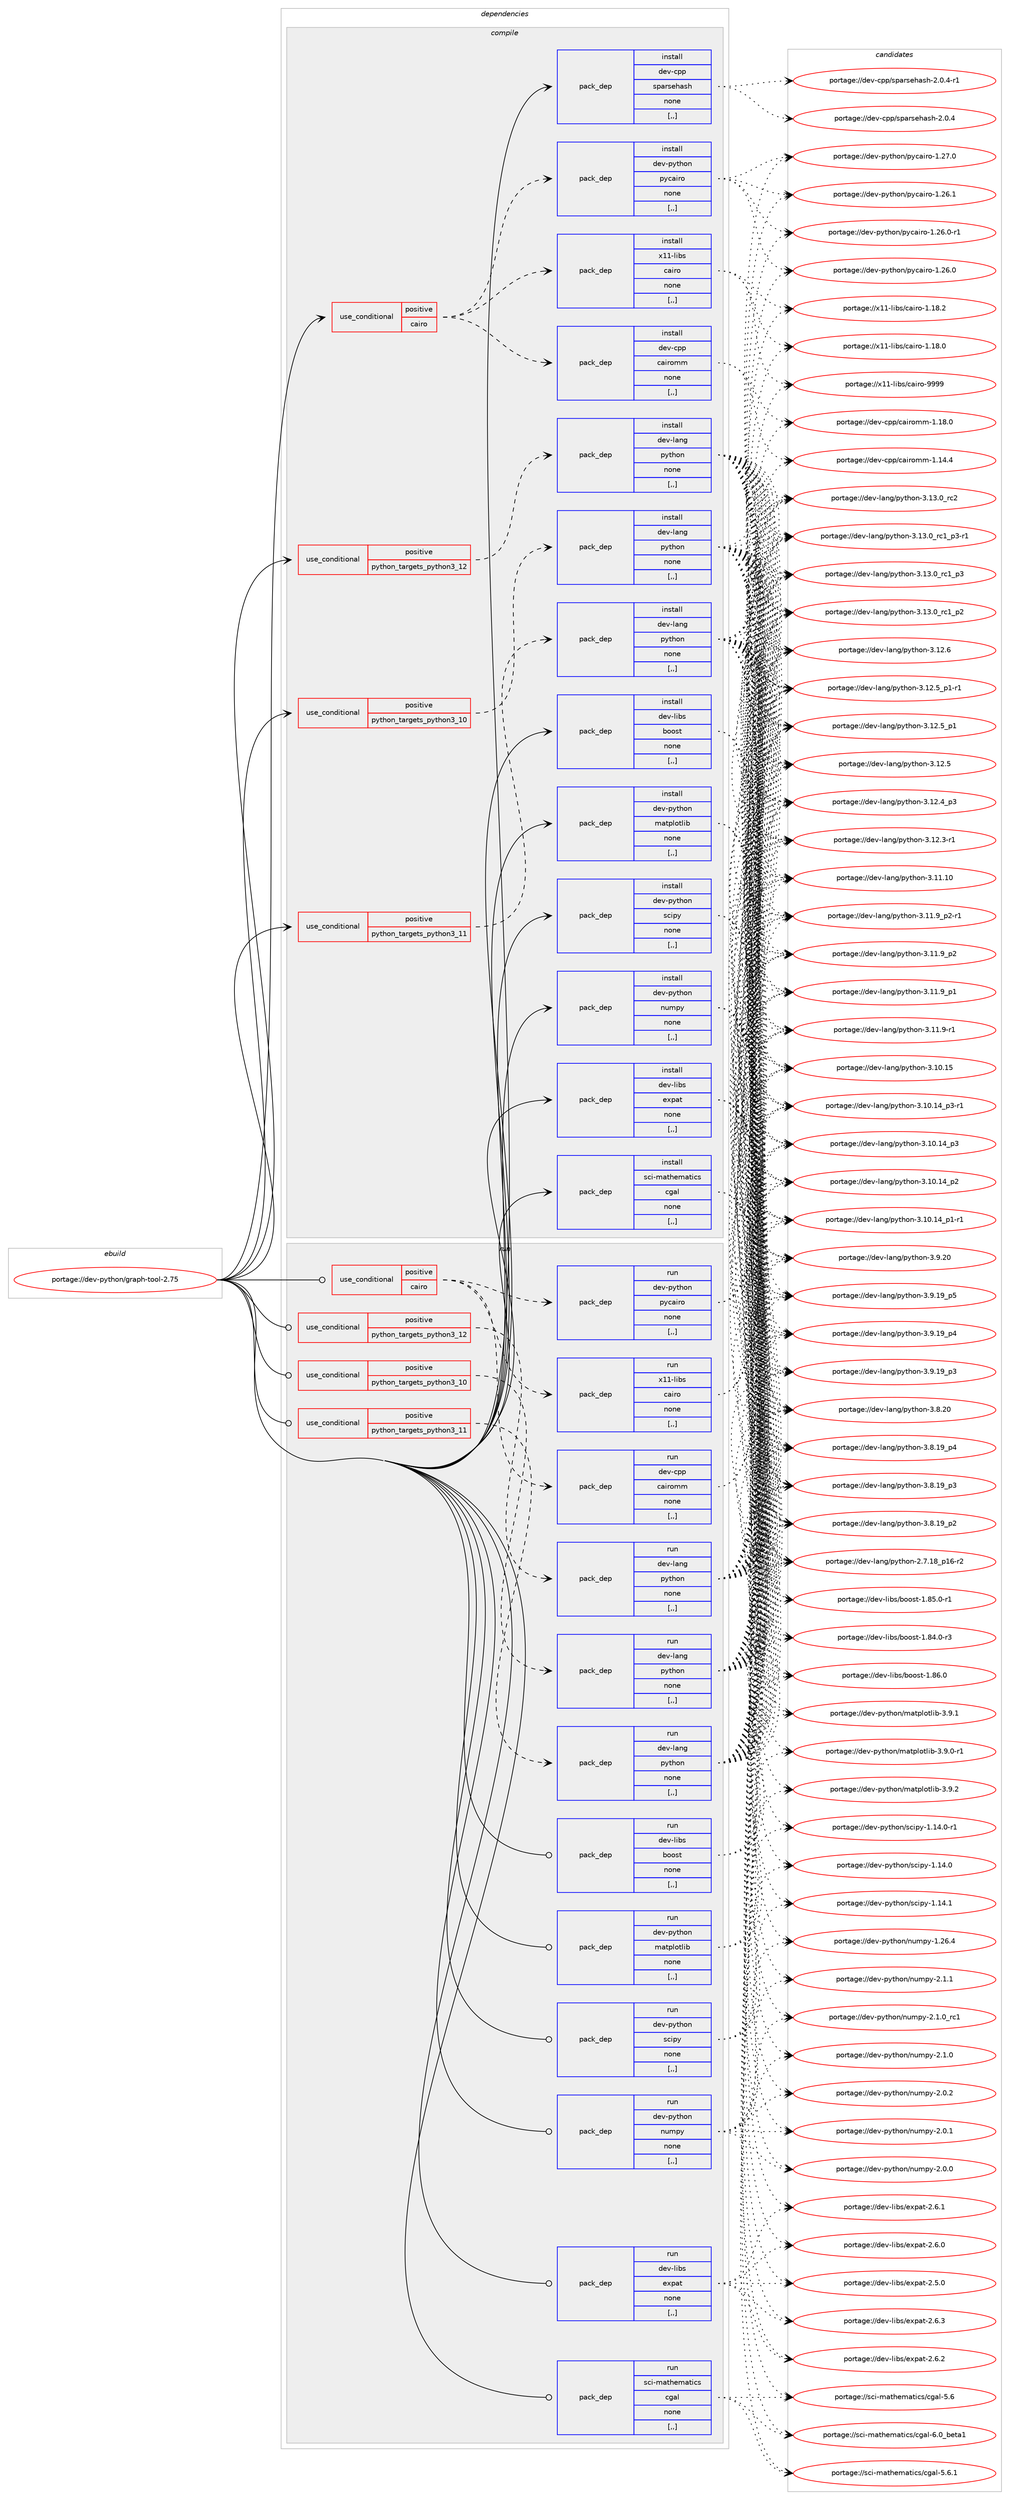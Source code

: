digraph prolog {

# *************
# Graph options
# *************

newrank=true;
concentrate=true;
compound=true;
graph [rankdir=LR,fontname=Helvetica,fontsize=10,ranksep=1.5];#, ranksep=2.5, nodesep=0.2];
edge  [arrowhead=vee];
node  [fontname=Helvetica,fontsize=10];

# **********
# The ebuild
# **********

subgraph cluster_leftcol {
color=gray;
label=<<i>ebuild</i>>;
id [label="portage://dev-python/graph-tool-2.75", color=red, width=4, href="../dev-python/graph-tool-2.75.svg"];
}

# ****************
# The dependencies
# ****************

subgraph cluster_midcol {
color=gray;
label=<<i>dependencies</i>>;
subgraph cluster_compile {
fillcolor="#eeeeee";
style=filled;
label=<<i>compile</i>>;
subgraph cond163473 {
dependency641596 [label=<<TABLE BORDER="0" CELLBORDER="1" CELLSPACING="0" CELLPADDING="4"><TR><TD ROWSPAN="3" CELLPADDING="10">use_conditional</TD></TR><TR><TD>positive</TD></TR><TR><TD>cairo</TD></TR></TABLE>>, shape=none, color=red];
subgraph pack473304 {
dependency641597 [label=<<TABLE BORDER="0" CELLBORDER="1" CELLSPACING="0" CELLPADDING="4" WIDTH="220"><TR><TD ROWSPAN="6" CELLPADDING="30">pack_dep</TD></TR><TR><TD WIDTH="110">install</TD></TR><TR><TD>dev-cpp</TD></TR><TR><TD>cairomm</TD></TR><TR><TD>none</TD></TR><TR><TD>[,,]</TD></TR></TABLE>>, shape=none, color=blue];
}
dependency641596:e -> dependency641597:w [weight=20,style="dashed",arrowhead="vee"];
subgraph pack473305 {
dependency641598 [label=<<TABLE BORDER="0" CELLBORDER="1" CELLSPACING="0" CELLPADDING="4" WIDTH="220"><TR><TD ROWSPAN="6" CELLPADDING="30">pack_dep</TD></TR><TR><TD WIDTH="110">install</TD></TR><TR><TD>dev-python</TD></TR><TR><TD>pycairo</TD></TR><TR><TD>none</TD></TR><TR><TD>[,,]</TD></TR></TABLE>>, shape=none, color=blue];
}
dependency641596:e -> dependency641598:w [weight=20,style="dashed",arrowhead="vee"];
subgraph pack473306 {
dependency641599 [label=<<TABLE BORDER="0" CELLBORDER="1" CELLSPACING="0" CELLPADDING="4" WIDTH="220"><TR><TD ROWSPAN="6" CELLPADDING="30">pack_dep</TD></TR><TR><TD WIDTH="110">install</TD></TR><TR><TD>x11-libs</TD></TR><TR><TD>cairo</TD></TR><TR><TD>none</TD></TR><TR><TD>[,,]</TD></TR></TABLE>>, shape=none, color=blue];
}
dependency641596:e -> dependency641599:w [weight=20,style="dashed",arrowhead="vee"];
}
id:e -> dependency641596:w [weight=20,style="solid",arrowhead="vee"];
subgraph cond163474 {
dependency641600 [label=<<TABLE BORDER="0" CELLBORDER="1" CELLSPACING="0" CELLPADDING="4"><TR><TD ROWSPAN="3" CELLPADDING="10">use_conditional</TD></TR><TR><TD>positive</TD></TR><TR><TD>python_targets_python3_10</TD></TR></TABLE>>, shape=none, color=red];
subgraph pack473307 {
dependency641601 [label=<<TABLE BORDER="0" CELLBORDER="1" CELLSPACING="0" CELLPADDING="4" WIDTH="220"><TR><TD ROWSPAN="6" CELLPADDING="30">pack_dep</TD></TR><TR><TD WIDTH="110">install</TD></TR><TR><TD>dev-lang</TD></TR><TR><TD>python</TD></TR><TR><TD>none</TD></TR><TR><TD>[,,]</TD></TR></TABLE>>, shape=none, color=blue];
}
dependency641600:e -> dependency641601:w [weight=20,style="dashed",arrowhead="vee"];
}
id:e -> dependency641600:w [weight=20,style="solid",arrowhead="vee"];
subgraph cond163475 {
dependency641602 [label=<<TABLE BORDER="0" CELLBORDER="1" CELLSPACING="0" CELLPADDING="4"><TR><TD ROWSPAN="3" CELLPADDING="10">use_conditional</TD></TR><TR><TD>positive</TD></TR><TR><TD>python_targets_python3_11</TD></TR></TABLE>>, shape=none, color=red];
subgraph pack473308 {
dependency641603 [label=<<TABLE BORDER="0" CELLBORDER="1" CELLSPACING="0" CELLPADDING="4" WIDTH="220"><TR><TD ROWSPAN="6" CELLPADDING="30">pack_dep</TD></TR><TR><TD WIDTH="110">install</TD></TR><TR><TD>dev-lang</TD></TR><TR><TD>python</TD></TR><TR><TD>none</TD></TR><TR><TD>[,,]</TD></TR></TABLE>>, shape=none, color=blue];
}
dependency641602:e -> dependency641603:w [weight=20,style="dashed",arrowhead="vee"];
}
id:e -> dependency641602:w [weight=20,style="solid",arrowhead="vee"];
subgraph cond163476 {
dependency641604 [label=<<TABLE BORDER="0" CELLBORDER="1" CELLSPACING="0" CELLPADDING="4"><TR><TD ROWSPAN="3" CELLPADDING="10">use_conditional</TD></TR><TR><TD>positive</TD></TR><TR><TD>python_targets_python3_12</TD></TR></TABLE>>, shape=none, color=red];
subgraph pack473309 {
dependency641605 [label=<<TABLE BORDER="0" CELLBORDER="1" CELLSPACING="0" CELLPADDING="4" WIDTH="220"><TR><TD ROWSPAN="6" CELLPADDING="30">pack_dep</TD></TR><TR><TD WIDTH="110">install</TD></TR><TR><TD>dev-lang</TD></TR><TR><TD>python</TD></TR><TR><TD>none</TD></TR><TR><TD>[,,]</TD></TR></TABLE>>, shape=none, color=blue];
}
dependency641604:e -> dependency641605:w [weight=20,style="dashed",arrowhead="vee"];
}
id:e -> dependency641604:w [weight=20,style="solid",arrowhead="vee"];
subgraph pack473310 {
dependency641606 [label=<<TABLE BORDER="0" CELLBORDER="1" CELLSPACING="0" CELLPADDING="4" WIDTH="220"><TR><TD ROWSPAN="6" CELLPADDING="30">pack_dep</TD></TR><TR><TD WIDTH="110">install</TD></TR><TR><TD>dev-cpp</TD></TR><TR><TD>sparsehash</TD></TR><TR><TD>none</TD></TR><TR><TD>[,,]</TD></TR></TABLE>>, shape=none, color=blue];
}
id:e -> dependency641606:w [weight=20,style="solid",arrowhead="vee"];
subgraph pack473311 {
dependency641607 [label=<<TABLE BORDER="0" CELLBORDER="1" CELLSPACING="0" CELLPADDING="4" WIDTH="220"><TR><TD ROWSPAN="6" CELLPADDING="30">pack_dep</TD></TR><TR><TD WIDTH="110">install</TD></TR><TR><TD>dev-libs</TD></TR><TR><TD>boost</TD></TR><TR><TD>none</TD></TR><TR><TD>[,,]</TD></TR></TABLE>>, shape=none, color=blue];
}
id:e -> dependency641607:w [weight=20,style="solid",arrowhead="vee"];
subgraph pack473312 {
dependency641608 [label=<<TABLE BORDER="0" CELLBORDER="1" CELLSPACING="0" CELLPADDING="4" WIDTH="220"><TR><TD ROWSPAN="6" CELLPADDING="30">pack_dep</TD></TR><TR><TD WIDTH="110">install</TD></TR><TR><TD>dev-libs</TD></TR><TR><TD>expat</TD></TR><TR><TD>none</TD></TR><TR><TD>[,,]</TD></TR></TABLE>>, shape=none, color=blue];
}
id:e -> dependency641608:w [weight=20,style="solid",arrowhead="vee"];
subgraph pack473313 {
dependency641609 [label=<<TABLE BORDER="0" CELLBORDER="1" CELLSPACING="0" CELLPADDING="4" WIDTH="220"><TR><TD ROWSPAN="6" CELLPADDING="30">pack_dep</TD></TR><TR><TD WIDTH="110">install</TD></TR><TR><TD>dev-python</TD></TR><TR><TD>matplotlib</TD></TR><TR><TD>none</TD></TR><TR><TD>[,,]</TD></TR></TABLE>>, shape=none, color=blue];
}
id:e -> dependency641609:w [weight=20,style="solid",arrowhead="vee"];
subgraph pack473314 {
dependency641610 [label=<<TABLE BORDER="0" CELLBORDER="1" CELLSPACING="0" CELLPADDING="4" WIDTH="220"><TR><TD ROWSPAN="6" CELLPADDING="30">pack_dep</TD></TR><TR><TD WIDTH="110">install</TD></TR><TR><TD>dev-python</TD></TR><TR><TD>numpy</TD></TR><TR><TD>none</TD></TR><TR><TD>[,,]</TD></TR></TABLE>>, shape=none, color=blue];
}
id:e -> dependency641610:w [weight=20,style="solid",arrowhead="vee"];
subgraph pack473315 {
dependency641611 [label=<<TABLE BORDER="0" CELLBORDER="1" CELLSPACING="0" CELLPADDING="4" WIDTH="220"><TR><TD ROWSPAN="6" CELLPADDING="30">pack_dep</TD></TR><TR><TD WIDTH="110">install</TD></TR><TR><TD>dev-python</TD></TR><TR><TD>scipy</TD></TR><TR><TD>none</TD></TR><TR><TD>[,,]</TD></TR></TABLE>>, shape=none, color=blue];
}
id:e -> dependency641611:w [weight=20,style="solid",arrowhead="vee"];
subgraph pack473316 {
dependency641612 [label=<<TABLE BORDER="0" CELLBORDER="1" CELLSPACING="0" CELLPADDING="4" WIDTH="220"><TR><TD ROWSPAN="6" CELLPADDING="30">pack_dep</TD></TR><TR><TD WIDTH="110">install</TD></TR><TR><TD>sci-mathematics</TD></TR><TR><TD>cgal</TD></TR><TR><TD>none</TD></TR><TR><TD>[,,]</TD></TR></TABLE>>, shape=none, color=blue];
}
id:e -> dependency641612:w [weight=20,style="solid",arrowhead="vee"];
}
subgraph cluster_compileandrun {
fillcolor="#eeeeee";
style=filled;
label=<<i>compile and run</i>>;
}
subgraph cluster_run {
fillcolor="#eeeeee";
style=filled;
label=<<i>run</i>>;
subgraph cond163477 {
dependency641613 [label=<<TABLE BORDER="0" CELLBORDER="1" CELLSPACING="0" CELLPADDING="4"><TR><TD ROWSPAN="3" CELLPADDING="10">use_conditional</TD></TR><TR><TD>positive</TD></TR><TR><TD>cairo</TD></TR></TABLE>>, shape=none, color=red];
subgraph pack473317 {
dependency641614 [label=<<TABLE BORDER="0" CELLBORDER="1" CELLSPACING="0" CELLPADDING="4" WIDTH="220"><TR><TD ROWSPAN="6" CELLPADDING="30">pack_dep</TD></TR><TR><TD WIDTH="110">run</TD></TR><TR><TD>dev-cpp</TD></TR><TR><TD>cairomm</TD></TR><TR><TD>none</TD></TR><TR><TD>[,,]</TD></TR></TABLE>>, shape=none, color=blue];
}
dependency641613:e -> dependency641614:w [weight=20,style="dashed",arrowhead="vee"];
subgraph pack473318 {
dependency641615 [label=<<TABLE BORDER="0" CELLBORDER="1" CELLSPACING="0" CELLPADDING="4" WIDTH="220"><TR><TD ROWSPAN="6" CELLPADDING="30">pack_dep</TD></TR><TR><TD WIDTH="110">run</TD></TR><TR><TD>dev-python</TD></TR><TR><TD>pycairo</TD></TR><TR><TD>none</TD></TR><TR><TD>[,,]</TD></TR></TABLE>>, shape=none, color=blue];
}
dependency641613:e -> dependency641615:w [weight=20,style="dashed",arrowhead="vee"];
subgraph pack473319 {
dependency641616 [label=<<TABLE BORDER="0" CELLBORDER="1" CELLSPACING="0" CELLPADDING="4" WIDTH="220"><TR><TD ROWSPAN="6" CELLPADDING="30">pack_dep</TD></TR><TR><TD WIDTH="110">run</TD></TR><TR><TD>x11-libs</TD></TR><TR><TD>cairo</TD></TR><TR><TD>none</TD></TR><TR><TD>[,,]</TD></TR></TABLE>>, shape=none, color=blue];
}
dependency641613:e -> dependency641616:w [weight=20,style="dashed",arrowhead="vee"];
}
id:e -> dependency641613:w [weight=20,style="solid",arrowhead="odot"];
subgraph cond163478 {
dependency641617 [label=<<TABLE BORDER="0" CELLBORDER="1" CELLSPACING="0" CELLPADDING="4"><TR><TD ROWSPAN="3" CELLPADDING="10">use_conditional</TD></TR><TR><TD>positive</TD></TR><TR><TD>python_targets_python3_10</TD></TR></TABLE>>, shape=none, color=red];
subgraph pack473320 {
dependency641618 [label=<<TABLE BORDER="0" CELLBORDER="1" CELLSPACING="0" CELLPADDING="4" WIDTH="220"><TR><TD ROWSPAN="6" CELLPADDING="30">pack_dep</TD></TR><TR><TD WIDTH="110">run</TD></TR><TR><TD>dev-lang</TD></TR><TR><TD>python</TD></TR><TR><TD>none</TD></TR><TR><TD>[,,]</TD></TR></TABLE>>, shape=none, color=blue];
}
dependency641617:e -> dependency641618:w [weight=20,style="dashed",arrowhead="vee"];
}
id:e -> dependency641617:w [weight=20,style="solid",arrowhead="odot"];
subgraph cond163479 {
dependency641619 [label=<<TABLE BORDER="0" CELLBORDER="1" CELLSPACING="0" CELLPADDING="4"><TR><TD ROWSPAN="3" CELLPADDING="10">use_conditional</TD></TR><TR><TD>positive</TD></TR><TR><TD>python_targets_python3_11</TD></TR></TABLE>>, shape=none, color=red];
subgraph pack473321 {
dependency641620 [label=<<TABLE BORDER="0" CELLBORDER="1" CELLSPACING="0" CELLPADDING="4" WIDTH="220"><TR><TD ROWSPAN="6" CELLPADDING="30">pack_dep</TD></TR><TR><TD WIDTH="110">run</TD></TR><TR><TD>dev-lang</TD></TR><TR><TD>python</TD></TR><TR><TD>none</TD></TR><TR><TD>[,,]</TD></TR></TABLE>>, shape=none, color=blue];
}
dependency641619:e -> dependency641620:w [weight=20,style="dashed",arrowhead="vee"];
}
id:e -> dependency641619:w [weight=20,style="solid",arrowhead="odot"];
subgraph cond163480 {
dependency641621 [label=<<TABLE BORDER="0" CELLBORDER="1" CELLSPACING="0" CELLPADDING="4"><TR><TD ROWSPAN="3" CELLPADDING="10">use_conditional</TD></TR><TR><TD>positive</TD></TR><TR><TD>python_targets_python3_12</TD></TR></TABLE>>, shape=none, color=red];
subgraph pack473322 {
dependency641622 [label=<<TABLE BORDER="0" CELLBORDER="1" CELLSPACING="0" CELLPADDING="4" WIDTH="220"><TR><TD ROWSPAN="6" CELLPADDING="30">pack_dep</TD></TR><TR><TD WIDTH="110">run</TD></TR><TR><TD>dev-lang</TD></TR><TR><TD>python</TD></TR><TR><TD>none</TD></TR><TR><TD>[,,]</TD></TR></TABLE>>, shape=none, color=blue];
}
dependency641621:e -> dependency641622:w [weight=20,style="dashed",arrowhead="vee"];
}
id:e -> dependency641621:w [weight=20,style="solid",arrowhead="odot"];
subgraph pack473323 {
dependency641623 [label=<<TABLE BORDER="0" CELLBORDER="1" CELLSPACING="0" CELLPADDING="4" WIDTH="220"><TR><TD ROWSPAN="6" CELLPADDING="30">pack_dep</TD></TR><TR><TD WIDTH="110">run</TD></TR><TR><TD>dev-libs</TD></TR><TR><TD>boost</TD></TR><TR><TD>none</TD></TR><TR><TD>[,,]</TD></TR></TABLE>>, shape=none, color=blue];
}
id:e -> dependency641623:w [weight=20,style="solid",arrowhead="odot"];
subgraph pack473324 {
dependency641624 [label=<<TABLE BORDER="0" CELLBORDER="1" CELLSPACING="0" CELLPADDING="4" WIDTH="220"><TR><TD ROWSPAN="6" CELLPADDING="30">pack_dep</TD></TR><TR><TD WIDTH="110">run</TD></TR><TR><TD>dev-libs</TD></TR><TR><TD>expat</TD></TR><TR><TD>none</TD></TR><TR><TD>[,,]</TD></TR></TABLE>>, shape=none, color=blue];
}
id:e -> dependency641624:w [weight=20,style="solid",arrowhead="odot"];
subgraph pack473325 {
dependency641625 [label=<<TABLE BORDER="0" CELLBORDER="1" CELLSPACING="0" CELLPADDING="4" WIDTH="220"><TR><TD ROWSPAN="6" CELLPADDING="30">pack_dep</TD></TR><TR><TD WIDTH="110">run</TD></TR><TR><TD>dev-python</TD></TR><TR><TD>matplotlib</TD></TR><TR><TD>none</TD></TR><TR><TD>[,,]</TD></TR></TABLE>>, shape=none, color=blue];
}
id:e -> dependency641625:w [weight=20,style="solid",arrowhead="odot"];
subgraph pack473326 {
dependency641626 [label=<<TABLE BORDER="0" CELLBORDER="1" CELLSPACING="0" CELLPADDING="4" WIDTH="220"><TR><TD ROWSPAN="6" CELLPADDING="30">pack_dep</TD></TR><TR><TD WIDTH="110">run</TD></TR><TR><TD>dev-python</TD></TR><TR><TD>numpy</TD></TR><TR><TD>none</TD></TR><TR><TD>[,,]</TD></TR></TABLE>>, shape=none, color=blue];
}
id:e -> dependency641626:w [weight=20,style="solid",arrowhead="odot"];
subgraph pack473327 {
dependency641627 [label=<<TABLE BORDER="0" CELLBORDER="1" CELLSPACING="0" CELLPADDING="4" WIDTH="220"><TR><TD ROWSPAN="6" CELLPADDING="30">pack_dep</TD></TR><TR><TD WIDTH="110">run</TD></TR><TR><TD>dev-python</TD></TR><TR><TD>scipy</TD></TR><TR><TD>none</TD></TR><TR><TD>[,,]</TD></TR></TABLE>>, shape=none, color=blue];
}
id:e -> dependency641627:w [weight=20,style="solid",arrowhead="odot"];
subgraph pack473328 {
dependency641628 [label=<<TABLE BORDER="0" CELLBORDER="1" CELLSPACING="0" CELLPADDING="4" WIDTH="220"><TR><TD ROWSPAN="6" CELLPADDING="30">pack_dep</TD></TR><TR><TD WIDTH="110">run</TD></TR><TR><TD>sci-mathematics</TD></TR><TR><TD>cgal</TD></TR><TR><TD>none</TD></TR><TR><TD>[,,]</TD></TR></TABLE>>, shape=none, color=blue];
}
id:e -> dependency641628:w [weight=20,style="solid",arrowhead="odot"];
}
}

# **************
# The candidates
# **************

subgraph cluster_choices {
rank=same;
color=gray;
label=<<i>candidates</i>>;

subgraph choice473304 {
color=black;
nodesep=1;
choice100101118459911211247999710511411110910945494649564648 [label="portage://dev-cpp/cairomm-1.18.0", color=red, width=4,href="../dev-cpp/cairomm-1.18.0.svg"];
choice100101118459911211247999710511411110910945494649524652 [label="portage://dev-cpp/cairomm-1.14.4", color=red, width=4,href="../dev-cpp/cairomm-1.14.4.svg"];
dependency641597:e -> choice100101118459911211247999710511411110910945494649564648:w [style=dotted,weight="100"];
dependency641597:e -> choice100101118459911211247999710511411110910945494649524652:w [style=dotted,weight="100"];
}
subgraph choice473305 {
color=black;
nodesep=1;
choice1001011184511212111610411111047112121999710511411145494650554648 [label="portage://dev-python/pycairo-1.27.0", color=red, width=4,href="../dev-python/pycairo-1.27.0.svg"];
choice1001011184511212111610411111047112121999710511411145494650544649 [label="portage://dev-python/pycairo-1.26.1", color=red, width=4,href="../dev-python/pycairo-1.26.1.svg"];
choice10010111845112121116104111110471121219997105114111454946505446484511449 [label="portage://dev-python/pycairo-1.26.0-r1", color=red, width=4,href="../dev-python/pycairo-1.26.0-r1.svg"];
choice1001011184511212111610411111047112121999710511411145494650544648 [label="portage://dev-python/pycairo-1.26.0", color=red, width=4,href="../dev-python/pycairo-1.26.0.svg"];
dependency641598:e -> choice1001011184511212111610411111047112121999710511411145494650554648:w [style=dotted,weight="100"];
dependency641598:e -> choice1001011184511212111610411111047112121999710511411145494650544649:w [style=dotted,weight="100"];
dependency641598:e -> choice10010111845112121116104111110471121219997105114111454946505446484511449:w [style=dotted,weight="100"];
dependency641598:e -> choice1001011184511212111610411111047112121999710511411145494650544648:w [style=dotted,weight="100"];
}
subgraph choice473306 {
color=black;
nodesep=1;
choice120494945108105981154799971051141114557575757 [label="portage://x11-libs/cairo-9999", color=red, width=4,href="../x11-libs/cairo-9999.svg"];
choice1204949451081059811547999710511411145494649564650 [label="portage://x11-libs/cairo-1.18.2", color=red, width=4,href="../x11-libs/cairo-1.18.2.svg"];
choice1204949451081059811547999710511411145494649564648 [label="portage://x11-libs/cairo-1.18.0", color=red, width=4,href="../x11-libs/cairo-1.18.0.svg"];
dependency641599:e -> choice120494945108105981154799971051141114557575757:w [style=dotted,weight="100"];
dependency641599:e -> choice1204949451081059811547999710511411145494649564650:w [style=dotted,weight="100"];
dependency641599:e -> choice1204949451081059811547999710511411145494649564648:w [style=dotted,weight="100"];
}
subgraph choice473307 {
color=black;
nodesep=1;
choice10010111845108971101034711212111610411111045514649514648951149950 [label="portage://dev-lang/python-3.13.0_rc2", color=red, width=4,href="../dev-lang/python-3.13.0_rc2.svg"];
choice1001011184510897110103471121211161041111104551464951464895114994995112514511449 [label="portage://dev-lang/python-3.13.0_rc1_p3-r1", color=red, width=4,href="../dev-lang/python-3.13.0_rc1_p3-r1.svg"];
choice100101118451089711010347112121116104111110455146495146489511499499511251 [label="portage://dev-lang/python-3.13.0_rc1_p3", color=red, width=4,href="../dev-lang/python-3.13.0_rc1_p3.svg"];
choice100101118451089711010347112121116104111110455146495146489511499499511250 [label="portage://dev-lang/python-3.13.0_rc1_p2", color=red, width=4,href="../dev-lang/python-3.13.0_rc1_p2.svg"];
choice10010111845108971101034711212111610411111045514649504654 [label="portage://dev-lang/python-3.12.6", color=red, width=4,href="../dev-lang/python-3.12.6.svg"];
choice1001011184510897110103471121211161041111104551464950465395112494511449 [label="portage://dev-lang/python-3.12.5_p1-r1", color=red, width=4,href="../dev-lang/python-3.12.5_p1-r1.svg"];
choice100101118451089711010347112121116104111110455146495046539511249 [label="portage://dev-lang/python-3.12.5_p1", color=red, width=4,href="../dev-lang/python-3.12.5_p1.svg"];
choice10010111845108971101034711212111610411111045514649504653 [label="portage://dev-lang/python-3.12.5", color=red, width=4,href="../dev-lang/python-3.12.5.svg"];
choice100101118451089711010347112121116104111110455146495046529511251 [label="portage://dev-lang/python-3.12.4_p3", color=red, width=4,href="../dev-lang/python-3.12.4_p3.svg"];
choice100101118451089711010347112121116104111110455146495046514511449 [label="portage://dev-lang/python-3.12.3-r1", color=red, width=4,href="../dev-lang/python-3.12.3-r1.svg"];
choice1001011184510897110103471121211161041111104551464949464948 [label="portage://dev-lang/python-3.11.10", color=red, width=4,href="../dev-lang/python-3.11.10.svg"];
choice1001011184510897110103471121211161041111104551464949465795112504511449 [label="portage://dev-lang/python-3.11.9_p2-r1", color=red, width=4,href="../dev-lang/python-3.11.9_p2-r1.svg"];
choice100101118451089711010347112121116104111110455146494946579511250 [label="portage://dev-lang/python-3.11.9_p2", color=red, width=4,href="../dev-lang/python-3.11.9_p2.svg"];
choice100101118451089711010347112121116104111110455146494946579511249 [label="portage://dev-lang/python-3.11.9_p1", color=red, width=4,href="../dev-lang/python-3.11.9_p1.svg"];
choice100101118451089711010347112121116104111110455146494946574511449 [label="portage://dev-lang/python-3.11.9-r1", color=red, width=4,href="../dev-lang/python-3.11.9-r1.svg"];
choice1001011184510897110103471121211161041111104551464948464953 [label="portage://dev-lang/python-3.10.15", color=red, width=4,href="../dev-lang/python-3.10.15.svg"];
choice100101118451089711010347112121116104111110455146494846495295112514511449 [label="portage://dev-lang/python-3.10.14_p3-r1", color=red, width=4,href="../dev-lang/python-3.10.14_p3-r1.svg"];
choice10010111845108971101034711212111610411111045514649484649529511251 [label="portage://dev-lang/python-3.10.14_p3", color=red, width=4,href="../dev-lang/python-3.10.14_p3.svg"];
choice10010111845108971101034711212111610411111045514649484649529511250 [label="portage://dev-lang/python-3.10.14_p2", color=red, width=4,href="../dev-lang/python-3.10.14_p2.svg"];
choice100101118451089711010347112121116104111110455146494846495295112494511449 [label="portage://dev-lang/python-3.10.14_p1-r1", color=red, width=4,href="../dev-lang/python-3.10.14_p1-r1.svg"];
choice10010111845108971101034711212111610411111045514657465048 [label="portage://dev-lang/python-3.9.20", color=red, width=4,href="../dev-lang/python-3.9.20.svg"];
choice100101118451089711010347112121116104111110455146574649579511253 [label="portage://dev-lang/python-3.9.19_p5", color=red, width=4,href="../dev-lang/python-3.9.19_p5.svg"];
choice100101118451089711010347112121116104111110455146574649579511252 [label="portage://dev-lang/python-3.9.19_p4", color=red, width=4,href="../dev-lang/python-3.9.19_p4.svg"];
choice100101118451089711010347112121116104111110455146574649579511251 [label="portage://dev-lang/python-3.9.19_p3", color=red, width=4,href="../dev-lang/python-3.9.19_p3.svg"];
choice10010111845108971101034711212111610411111045514656465048 [label="portage://dev-lang/python-3.8.20", color=red, width=4,href="../dev-lang/python-3.8.20.svg"];
choice100101118451089711010347112121116104111110455146564649579511252 [label="portage://dev-lang/python-3.8.19_p4", color=red, width=4,href="../dev-lang/python-3.8.19_p4.svg"];
choice100101118451089711010347112121116104111110455146564649579511251 [label="portage://dev-lang/python-3.8.19_p3", color=red, width=4,href="../dev-lang/python-3.8.19_p3.svg"];
choice100101118451089711010347112121116104111110455146564649579511250 [label="portage://dev-lang/python-3.8.19_p2", color=red, width=4,href="../dev-lang/python-3.8.19_p2.svg"];
choice100101118451089711010347112121116104111110455046554649569511249544511450 [label="portage://dev-lang/python-2.7.18_p16-r2", color=red, width=4,href="../dev-lang/python-2.7.18_p16-r2.svg"];
dependency641601:e -> choice10010111845108971101034711212111610411111045514649514648951149950:w [style=dotted,weight="100"];
dependency641601:e -> choice1001011184510897110103471121211161041111104551464951464895114994995112514511449:w [style=dotted,weight="100"];
dependency641601:e -> choice100101118451089711010347112121116104111110455146495146489511499499511251:w [style=dotted,weight="100"];
dependency641601:e -> choice100101118451089711010347112121116104111110455146495146489511499499511250:w [style=dotted,weight="100"];
dependency641601:e -> choice10010111845108971101034711212111610411111045514649504654:w [style=dotted,weight="100"];
dependency641601:e -> choice1001011184510897110103471121211161041111104551464950465395112494511449:w [style=dotted,weight="100"];
dependency641601:e -> choice100101118451089711010347112121116104111110455146495046539511249:w [style=dotted,weight="100"];
dependency641601:e -> choice10010111845108971101034711212111610411111045514649504653:w [style=dotted,weight="100"];
dependency641601:e -> choice100101118451089711010347112121116104111110455146495046529511251:w [style=dotted,weight="100"];
dependency641601:e -> choice100101118451089711010347112121116104111110455146495046514511449:w [style=dotted,weight="100"];
dependency641601:e -> choice1001011184510897110103471121211161041111104551464949464948:w [style=dotted,weight="100"];
dependency641601:e -> choice1001011184510897110103471121211161041111104551464949465795112504511449:w [style=dotted,weight="100"];
dependency641601:e -> choice100101118451089711010347112121116104111110455146494946579511250:w [style=dotted,weight="100"];
dependency641601:e -> choice100101118451089711010347112121116104111110455146494946579511249:w [style=dotted,weight="100"];
dependency641601:e -> choice100101118451089711010347112121116104111110455146494946574511449:w [style=dotted,weight="100"];
dependency641601:e -> choice1001011184510897110103471121211161041111104551464948464953:w [style=dotted,weight="100"];
dependency641601:e -> choice100101118451089711010347112121116104111110455146494846495295112514511449:w [style=dotted,weight="100"];
dependency641601:e -> choice10010111845108971101034711212111610411111045514649484649529511251:w [style=dotted,weight="100"];
dependency641601:e -> choice10010111845108971101034711212111610411111045514649484649529511250:w [style=dotted,weight="100"];
dependency641601:e -> choice100101118451089711010347112121116104111110455146494846495295112494511449:w [style=dotted,weight="100"];
dependency641601:e -> choice10010111845108971101034711212111610411111045514657465048:w [style=dotted,weight="100"];
dependency641601:e -> choice100101118451089711010347112121116104111110455146574649579511253:w [style=dotted,weight="100"];
dependency641601:e -> choice100101118451089711010347112121116104111110455146574649579511252:w [style=dotted,weight="100"];
dependency641601:e -> choice100101118451089711010347112121116104111110455146574649579511251:w [style=dotted,weight="100"];
dependency641601:e -> choice10010111845108971101034711212111610411111045514656465048:w [style=dotted,weight="100"];
dependency641601:e -> choice100101118451089711010347112121116104111110455146564649579511252:w [style=dotted,weight="100"];
dependency641601:e -> choice100101118451089711010347112121116104111110455146564649579511251:w [style=dotted,weight="100"];
dependency641601:e -> choice100101118451089711010347112121116104111110455146564649579511250:w [style=dotted,weight="100"];
dependency641601:e -> choice100101118451089711010347112121116104111110455046554649569511249544511450:w [style=dotted,weight="100"];
}
subgraph choice473308 {
color=black;
nodesep=1;
choice10010111845108971101034711212111610411111045514649514648951149950 [label="portage://dev-lang/python-3.13.0_rc2", color=red, width=4,href="../dev-lang/python-3.13.0_rc2.svg"];
choice1001011184510897110103471121211161041111104551464951464895114994995112514511449 [label="portage://dev-lang/python-3.13.0_rc1_p3-r1", color=red, width=4,href="../dev-lang/python-3.13.0_rc1_p3-r1.svg"];
choice100101118451089711010347112121116104111110455146495146489511499499511251 [label="portage://dev-lang/python-3.13.0_rc1_p3", color=red, width=4,href="../dev-lang/python-3.13.0_rc1_p3.svg"];
choice100101118451089711010347112121116104111110455146495146489511499499511250 [label="portage://dev-lang/python-3.13.0_rc1_p2", color=red, width=4,href="../dev-lang/python-3.13.0_rc1_p2.svg"];
choice10010111845108971101034711212111610411111045514649504654 [label="portage://dev-lang/python-3.12.6", color=red, width=4,href="../dev-lang/python-3.12.6.svg"];
choice1001011184510897110103471121211161041111104551464950465395112494511449 [label="portage://dev-lang/python-3.12.5_p1-r1", color=red, width=4,href="../dev-lang/python-3.12.5_p1-r1.svg"];
choice100101118451089711010347112121116104111110455146495046539511249 [label="portage://dev-lang/python-3.12.5_p1", color=red, width=4,href="../dev-lang/python-3.12.5_p1.svg"];
choice10010111845108971101034711212111610411111045514649504653 [label="portage://dev-lang/python-3.12.5", color=red, width=4,href="../dev-lang/python-3.12.5.svg"];
choice100101118451089711010347112121116104111110455146495046529511251 [label="portage://dev-lang/python-3.12.4_p3", color=red, width=4,href="../dev-lang/python-3.12.4_p3.svg"];
choice100101118451089711010347112121116104111110455146495046514511449 [label="portage://dev-lang/python-3.12.3-r1", color=red, width=4,href="../dev-lang/python-3.12.3-r1.svg"];
choice1001011184510897110103471121211161041111104551464949464948 [label="portage://dev-lang/python-3.11.10", color=red, width=4,href="../dev-lang/python-3.11.10.svg"];
choice1001011184510897110103471121211161041111104551464949465795112504511449 [label="portage://dev-lang/python-3.11.9_p2-r1", color=red, width=4,href="../dev-lang/python-3.11.9_p2-r1.svg"];
choice100101118451089711010347112121116104111110455146494946579511250 [label="portage://dev-lang/python-3.11.9_p2", color=red, width=4,href="../dev-lang/python-3.11.9_p2.svg"];
choice100101118451089711010347112121116104111110455146494946579511249 [label="portage://dev-lang/python-3.11.9_p1", color=red, width=4,href="../dev-lang/python-3.11.9_p1.svg"];
choice100101118451089711010347112121116104111110455146494946574511449 [label="portage://dev-lang/python-3.11.9-r1", color=red, width=4,href="../dev-lang/python-3.11.9-r1.svg"];
choice1001011184510897110103471121211161041111104551464948464953 [label="portage://dev-lang/python-3.10.15", color=red, width=4,href="../dev-lang/python-3.10.15.svg"];
choice100101118451089711010347112121116104111110455146494846495295112514511449 [label="portage://dev-lang/python-3.10.14_p3-r1", color=red, width=4,href="../dev-lang/python-3.10.14_p3-r1.svg"];
choice10010111845108971101034711212111610411111045514649484649529511251 [label="portage://dev-lang/python-3.10.14_p3", color=red, width=4,href="../dev-lang/python-3.10.14_p3.svg"];
choice10010111845108971101034711212111610411111045514649484649529511250 [label="portage://dev-lang/python-3.10.14_p2", color=red, width=4,href="../dev-lang/python-3.10.14_p2.svg"];
choice100101118451089711010347112121116104111110455146494846495295112494511449 [label="portage://dev-lang/python-3.10.14_p1-r1", color=red, width=4,href="../dev-lang/python-3.10.14_p1-r1.svg"];
choice10010111845108971101034711212111610411111045514657465048 [label="portage://dev-lang/python-3.9.20", color=red, width=4,href="../dev-lang/python-3.9.20.svg"];
choice100101118451089711010347112121116104111110455146574649579511253 [label="portage://dev-lang/python-3.9.19_p5", color=red, width=4,href="../dev-lang/python-3.9.19_p5.svg"];
choice100101118451089711010347112121116104111110455146574649579511252 [label="portage://dev-lang/python-3.9.19_p4", color=red, width=4,href="../dev-lang/python-3.9.19_p4.svg"];
choice100101118451089711010347112121116104111110455146574649579511251 [label="portage://dev-lang/python-3.9.19_p3", color=red, width=4,href="../dev-lang/python-3.9.19_p3.svg"];
choice10010111845108971101034711212111610411111045514656465048 [label="portage://dev-lang/python-3.8.20", color=red, width=4,href="../dev-lang/python-3.8.20.svg"];
choice100101118451089711010347112121116104111110455146564649579511252 [label="portage://dev-lang/python-3.8.19_p4", color=red, width=4,href="../dev-lang/python-3.8.19_p4.svg"];
choice100101118451089711010347112121116104111110455146564649579511251 [label="portage://dev-lang/python-3.8.19_p3", color=red, width=4,href="../dev-lang/python-3.8.19_p3.svg"];
choice100101118451089711010347112121116104111110455146564649579511250 [label="portage://dev-lang/python-3.8.19_p2", color=red, width=4,href="../dev-lang/python-3.8.19_p2.svg"];
choice100101118451089711010347112121116104111110455046554649569511249544511450 [label="portage://dev-lang/python-2.7.18_p16-r2", color=red, width=4,href="../dev-lang/python-2.7.18_p16-r2.svg"];
dependency641603:e -> choice10010111845108971101034711212111610411111045514649514648951149950:w [style=dotted,weight="100"];
dependency641603:e -> choice1001011184510897110103471121211161041111104551464951464895114994995112514511449:w [style=dotted,weight="100"];
dependency641603:e -> choice100101118451089711010347112121116104111110455146495146489511499499511251:w [style=dotted,weight="100"];
dependency641603:e -> choice100101118451089711010347112121116104111110455146495146489511499499511250:w [style=dotted,weight="100"];
dependency641603:e -> choice10010111845108971101034711212111610411111045514649504654:w [style=dotted,weight="100"];
dependency641603:e -> choice1001011184510897110103471121211161041111104551464950465395112494511449:w [style=dotted,weight="100"];
dependency641603:e -> choice100101118451089711010347112121116104111110455146495046539511249:w [style=dotted,weight="100"];
dependency641603:e -> choice10010111845108971101034711212111610411111045514649504653:w [style=dotted,weight="100"];
dependency641603:e -> choice100101118451089711010347112121116104111110455146495046529511251:w [style=dotted,weight="100"];
dependency641603:e -> choice100101118451089711010347112121116104111110455146495046514511449:w [style=dotted,weight="100"];
dependency641603:e -> choice1001011184510897110103471121211161041111104551464949464948:w [style=dotted,weight="100"];
dependency641603:e -> choice1001011184510897110103471121211161041111104551464949465795112504511449:w [style=dotted,weight="100"];
dependency641603:e -> choice100101118451089711010347112121116104111110455146494946579511250:w [style=dotted,weight="100"];
dependency641603:e -> choice100101118451089711010347112121116104111110455146494946579511249:w [style=dotted,weight="100"];
dependency641603:e -> choice100101118451089711010347112121116104111110455146494946574511449:w [style=dotted,weight="100"];
dependency641603:e -> choice1001011184510897110103471121211161041111104551464948464953:w [style=dotted,weight="100"];
dependency641603:e -> choice100101118451089711010347112121116104111110455146494846495295112514511449:w [style=dotted,weight="100"];
dependency641603:e -> choice10010111845108971101034711212111610411111045514649484649529511251:w [style=dotted,weight="100"];
dependency641603:e -> choice10010111845108971101034711212111610411111045514649484649529511250:w [style=dotted,weight="100"];
dependency641603:e -> choice100101118451089711010347112121116104111110455146494846495295112494511449:w [style=dotted,weight="100"];
dependency641603:e -> choice10010111845108971101034711212111610411111045514657465048:w [style=dotted,weight="100"];
dependency641603:e -> choice100101118451089711010347112121116104111110455146574649579511253:w [style=dotted,weight="100"];
dependency641603:e -> choice100101118451089711010347112121116104111110455146574649579511252:w [style=dotted,weight="100"];
dependency641603:e -> choice100101118451089711010347112121116104111110455146574649579511251:w [style=dotted,weight="100"];
dependency641603:e -> choice10010111845108971101034711212111610411111045514656465048:w [style=dotted,weight="100"];
dependency641603:e -> choice100101118451089711010347112121116104111110455146564649579511252:w [style=dotted,weight="100"];
dependency641603:e -> choice100101118451089711010347112121116104111110455146564649579511251:w [style=dotted,weight="100"];
dependency641603:e -> choice100101118451089711010347112121116104111110455146564649579511250:w [style=dotted,weight="100"];
dependency641603:e -> choice100101118451089711010347112121116104111110455046554649569511249544511450:w [style=dotted,weight="100"];
}
subgraph choice473309 {
color=black;
nodesep=1;
choice10010111845108971101034711212111610411111045514649514648951149950 [label="portage://dev-lang/python-3.13.0_rc2", color=red, width=4,href="../dev-lang/python-3.13.0_rc2.svg"];
choice1001011184510897110103471121211161041111104551464951464895114994995112514511449 [label="portage://dev-lang/python-3.13.0_rc1_p3-r1", color=red, width=4,href="../dev-lang/python-3.13.0_rc1_p3-r1.svg"];
choice100101118451089711010347112121116104111110455146495146489511499499511251 [label="portage://dev-lang/python-3.13.0_rc1_p3", color=red, width=4,href="../dev-lang/python-3.13.0_rc1_p3.svg"];
choice100101118451089711010347112121116104111110455146495146489511499499511250 [label="portage://dev-lang/python-3.13.0_rc1_p2", color=red, width=4,href="../dev-lang/python-3.13.0_rc1_p2.svg"];
choice10010111845108971101034711212111610411111045514649504654 [label="portage://dev-lang/python-3.12.6", color=red, width=4,href="../dev-lang/python-3.12.6.svg"];
choice1001011184510897110103471121211161041111104551464950465395112494511449 [label="portage://dev-lang/python-3.12.5_p1-r1", color=red, width=4,href="../dev-lang/python-3.12.5_p1-r1.svg"];
choice100101118451089711010347112121116104111110455146495046539511249 [label="portage://dev-lang/python-3.12.5_p1", color=red, width=4,href="../dev-lang/python-3.12.5_p1.svg"];
choice10010111845108971101034711212111610411111045514649504653 [label="portage://dev-lang/python-3.12.5", color=red, width=4,href="../dev-lang/python-3.12.5.svg"];
choice100101118451089711010347112121116104111110455146495046529511251 [label="portage://dev-lang/python-3.12.4_p3", color=red, width=4,href="../dev-lang/python-3.12.4_p3.svg"];
choice100101118451089711010347112121116104111110455146495046514511449 [label="portage://dev-lang/python-3.12.3-r1", color=red, width=4,href="../dev-lang/python-3.12.3-r1.svg"];
choice1001011184510897110103471121211161041111104551464949464948 [label="portage://dev-lang/python-3.11.10", color=red, width=4,href="../dev-lang/python-3.11.10.svg"];
choice1001011184510897110103471121211161041111104551464949465795112504511449 [label="portage://dev-lang/python-3.11.9_p2-r1", color=red, width=4,href="../dev-lang/python-3.11.9_p2-r1.svg"];
choice100101118451089711010347112121116104111110455146494946579511250 [label="portage://dev-lang/python-3.11.9_p2", color=red, width=4,href="../dev-lang/python-3.11.9_p2.svg"];
choice100101118451089711010347112121116104111110455146494946579511249 [label="portage://dev-lang/python-3.11.9_p1", color=red, width=4,href="../dev-lang/python-3.11.9_p1.svg"];
choice100101118451089711010347112121116104111110455146494946574511449 [label="portage://dev-lang/python-3.11.9-r1", color=red, width=4,href="../dev-lang/python-3.11.9-r1.svg"];
choice1001011184510897110103471121211161041111104551464948464953 [label="portage://dev-lang/python-3.10.15", color=red, width=4,href="../dev-lang/python-3.10.15.svg"];
choice100101118451089711010347112121116104111110455146494846495295112514511449 [label="portage://dev-lang/python-3.10.14_p3-r1", color=red, width=4,href="../dev-lang/python-3.10.14_p3-r1.svg"];
choice10010111845108971101034711212111610411111045514649484649529511251 [label="portage://dev-lang/python-3.10.14_p3", color=red, width=4,href="../dev-lang/python-3.10.14_p3.svg"];
choice10010111845108971101034711212111610411111045514649484649529511250 [label="portage://dev-lang/python-3.10.14_p2", color=red, width=4,href="../dev-lang/python-3.10.14_p2.svg"];
choice100101118451089711010347112121116104111110455146494846495295112494511449 [label="portage://dev-lang/python-3.10.14_p1-r1", color=red, width=4,href="../dev-lang/python-3.10.14_p1-r1.svg"];
choice10010111845108971101034711212111610411111045514657465048 [label="portage://dev-lang/python-3.9.20", color=red, width=4,href="../dev-lang/python-3.9.20.svg"];
choice100101118451089711010347112121116104111110455146574649579511253 [label="portage://dev-lang/python-3.9.19_p5", color=red, width=4,href="../dev-lang/python-3.9.19_p5.svg"];
choice100101118451089711010347112121116104111110455146574649579511252 [label="portage://dev-lang/python-3.9.19_p4", color=red, width=4,href="../dev-lang/python-3.9.19_p4.svg"];
choice100101118451089711010347112121116104111110455146574649579511251 [label="portage://dev-lang/python-3.9.19_p3", color=red, width=4,href="../dev-lang/python-3.9.19_p3.svg"];
choice10010111845108971101034711212111610411111045514656465048 [label="portage://dev-lang/python-3.8.20", color=red, width=4,href="../dev-lang/python-3.8.20.svg"];
choice100101118451089711010347112121116104111110455146564649579511252 [label="portage://dev-lang/python-3.8.19_p4", color=red, width=4,href="../dev-lang/python-3.8.19_p4.svg"];
choice100101118451089711010347112121116104111110455146564649579511251 [label="portage://dev-lang/python-3.8.19_p3", color=red, width=4,href="../dev-lang/python-3.8.19_p3.svg"];
choice100101118451089711010347112121116104111110455146564649579511250 [label="portage://dev-lang/python-3.8.19_p2", color=red, width=4,href="../dev-lang/python-3.8.19_p2.svg"];
choice100101118451089711010347112121116104111110455046554649569511249544511450 [label="portage://dev-lang/python-2.7.18_p16-r2", color=red, width=4,href="../dev-lang/python-2.7.18_p16-r2.svg"];
dependency641605:e -> choice10010111845108971101034711212111610411111045514649514648951149950:w [style=dotted,weight="100"];
dependency641605:e -> choice1001011184510897110103471121211161041111104551464951464895114994995112514511449:w [style=dotted,weight="100"];
dependency641605:e -> choice100101118451089711010347112121116104111110455146495146489511499499511251:w [style=dotted,weight="100"];
dependency641605:e -> choice100101118451089711010347112121116104111110455146495146489511499499511250:w [style=dotted,weight="100"];
dependency641605:e -> choice10010111845108971101034711212111610411111045514649504654:w [style=dotted,weight="100"];
dependency641605:e -> choice1001011184510897110103471121211161041111104551464950465395112494511449:w [style=dotted,weight="100"];
dependency641605:e -> choice100101118451089711010347112121116104111110455146495046539511249:w [style=dotted,weight="100"];
dependency641605:e -> choice10010111845108971101034711212111610411111045514649504653:w [style=dotted,weight="100"];
dependency641605:e -> choice100101118451089711010347112121116104111110455146495046529511251:w [style=dotted,weight="100"];
dependency641605:e -> choice100101118451089711010347112121116104111110455146495046514511449:w [style=dotted,weight="100"];
dependency641605:e -> choice1001011184510897110103471121211161041111104551464949464948:w [style=dotted,weight="100"];
dependency641605:e -> choice1001011184510897110103471121211161041111104551464949465795112504511449:w [style=dotted,weight="100"];
dependency641605:e -> choice100101118451089711010347112121116104111110455146494946579511250:w [style=dotted,weight="100"];
dependency641605:e -> choice100101118451089711010347112121116104111110455146494946579511249:w [style=dotted,weight="100"];
dependency641605:e -> choice100101118451089711010347112121116104111110455146494946574511449:w [style=dotted,weight="100"];
dependency641605:e -> choice1001011184510897110103471121211161041111104551464948464953:w [style=dotted,weight="100"];
dependency641605:e -> choice100101118451089711010347112121116104111110455146494846495295112514511449:w [style=dotted,weight="100"];
dependency641605:e -> choice10010111845108971101034711212111610411111045514649484649529511251:w [style=dotted,weight="100"];
dependency641605:e -> choice10010111845108971101034711212111610411111045514649484649529511250:w [style=dotted,weight="100"];
dependency641605:e -> choice100101118451089711010347112121116104111110455146494846495295112494511449:w [style=dotted,weight="100"];
dependency641605:e -> choice10010111845108971101034711212111610411111045514657465048:w [style=dotted,weight="100"];
dependency641605:e -> choice100101118451089711010347112121116104111110455146574649579511253:w [style=dotted,weight="100"];
dependency641605:e -> choice100101118451089711010347112121116104111110455146574649579511252:w [style=dotted,weight="100"];
dependency641605:e -> choice100101118451089711010347112121116104111110455146574649579511251:w [style=dotted,weight="100"];
dependency641605:e -> choice10010111845108971101034711212111610411111045514656465048:w [style=dotted,weight="100"];
dependency641605:e -> choice100101118451089711010347112121116104111110455146564649579511252:w [style=dotted,weight="100"];
dependency641605:e -> choice100101118451089711010347112121116104111110455146564649579511251:w [style=dotted,weight="100"];
dependency641605:e -> choice100101118451089711010347112121116104111110455146564649579511250:w [style=dotted,weight="100"];
dependency641605:e -> choice100101118451089711010347112121116104111110455046554649569511249544511450:w [style=dotted,weight="100"];
}
subgraph choice473310 {
color=black;
nodesep=1;
choice10010111845991121124711511297114115101104971151044550464846524511449 [label="portage://dev-cpp/sparsehash-2.0.4-r1", color=red, width=4,href="../dev-cpp/sparsehash-2.0.4-r1.svg"];
choice1001011184599112112471151129711411510110497115104455046484652 [label="portage://dev-cpp/sparsehash-2.0.4", color=red, width=4,href="../dev-cpp/sparsehash-2.0.4.svg"];
dependency641606:e -> choice10010111845991121124711511297114115101104971151044550464846524511449:w [style=dotted,weight="100"];
dependency641606:e -> choice1001011184599112112471151129711411510110497115104455046484652:w [style=dotted,weight="100"];
}
subgraph choice473311 {
color=black;
nodesep=1;
choice1001011184510810598115479811111111511645494656544648 [label="portage://dev-libs/boost-1.86.0", color=red, width=4,href="../dev-libs/boost-1.86.0.svg"];
choice10010111845108105981154798111111115116454946565346484511449 [label="portage://dev-libs/boost-1.85.0-r1", color=red, width=4,href="../dev-libs/boost-1.85.0-r1.svg"];
choice10010111845108105981154798111111115116454946565246484511451 [label="portage://dev-libs/boost-1.84.0-r3", color=red, width=4,href="../dev-libs/boost-1.84.0-r3.svg"];
dependency641607:e -> choice1001011184510810598115479811111111511645494656544648:w [style=dotted,weight="100"];
dependency641607:e -> choice10010111845108105981154798111111115116454946565346484511449:w [style=dotted,weight="100"];
dependency641607:e -> choice10010111845108105981154798111111115116454946565246484511451:w [style=dotted,weight="100"];
}
subgraph choice473312 {
color=black;
nodesep=1;
choice10010111845108105981154710112011297116455046544651 [label="portage://dev-libs/expat-2.6.3", color=red, width=4,href="../dev-libs/expat-2.6.3.svg"];
choice10010111845108105981154710112011297116455046544650 [label="portage://dev-libs/expat-2.6.2", color=red, width=4,href="../dev-libs/expat-2.6.2.svg"];
choice10010111845108105981154710112011297116455046544649 [label="portage://dev-libs/expat-2.6.1", color=red, width=4,href="../dev-libs/expat-2.6.1.svg"];
choice10010111845108105981154710112011297116455046544648 [label="portage://dev-libs/expat-2.6.0", color=red, width=4,href="../dev-libs/expat-2.6.0.svg"];
choice10010111845108105981154710112011297116455046534648 [label="portage://dev-libs/expat-2.5.0", color=red, width=4,href="../dev-libs/expat-2.5.0.svg"];
dependency641608:e -> choice10010111845108105981154710112011297116455046544651:w [style=dotted,weight="100"];
dependency641608:e -> choice10010111845108105981154710112011297116455046544650:w [style=dotted,weight="100"];
dependency641608:e -> choice10010111845108105981154710112011297116455046544649:w [style=dotted,weight="100"];
dependency641608:e -> choice10010111845108105981154710112011297116455046544648:w [style=dotted,weight="100"];
dependency641608:e -> choice10010111845108105981154710112011297116455046534648:w [style=dotted,weight="100"];
}
subgraph choice473313 {
color=black;
nodesep=1;
choice10010111845112121116104111110471099711611210811111610810598455146574650 [label="portage://dev-python/matplotlib-3.9.2", color=red, width=4,href="../dev-python/matplotlib-3.9.2.svg"];
choice10010111845112121116104111110471099711611210811111610810598455146574649 [label="portage://dev-python/matplotlib-3.9.1", color=red, width=4,href="../dev-python/matplotlib-3.9.1.svg"];
choice100101118451121211161041111104710997116112108111116108105984551465746484511449 [label="portage://dev-python/matplotlib-3.9.0-r1", color=red, width=4,href="../dev-python/matplotlib-3.9.0-r1.svg"];
dependency641609:e -> choice10010111845112121116104111110471099711611210811111610810598455146574650:w [style=dotted,weight="100"];
dependency641609:e -> choice10010111845112121116104111110471099711611210811111610810598455146574649:w [style=dotted,weight="100"];
dependency641609:e -> choice100101118451121211161041111104710997116112108111116108105984551465746484511449:w [style=dotted,weight="100"];
}
subgraph choice473314 {
color=black;
nodesep=1;
choice1001011184511212111610411111047110117109112121455046494649 [label="portage://dev-python/numpy-2.1.1", color=red, width=4,href="../dev-python/numpy-2.1.1.svg"];
choice1001011184511212111610411111047110117109112121455046494648951149949 [label="portage://dev-python/numpy-2.1.0_rc1", color=red, width=4,href="../dev-python/numpy-2.1.0_rc1.svg"];
choice1001011184511212111610411111047110117109112121455046494648 [label="portage://dev-python/numpy-2.1.0", color=red, width=4,href="../dev-python/numpy-2.1.0.svg"];
choice1001011184511212111610411111047110117109112121455046484650 [label="portage://dev-python/numpy-2.0.2", color=red, width=4,href="../dev-python/numpy-2.0.2.svg"];
choice1001011184511212111610411111047110117109112121455046484649 [label="portage://dev-python/numpy-2.0.1", color=red, width=4,href="../dev-python/numpy-2.0.1.svg"];
choice1001011184511212111610411111047110117109112121455046484648 [label="portage://dev-python/numpy-2.0.0", color=red, width=4,href="../dev-python/numpy-2.0.0.svg"];
choice100101118451121211161041111104711011710911212145494650544652 [label="portage://dev-python/numpy-1.26.4", color=red, width=4,href="../dev-python/numpy-1.26.4.svg"];
dependency641610:e -> choice1001011184511212111610411111047110117109112121455046494649:w [style=dotted,weight="100"];
dependency641610:e -> choice1001011184511212111610411111047110117109112121455046494648951149949:w [style=dotted,weight="100"];
dependency641610:e -> choice1001011184511212111610411111047110117109112121455046494648:w [style=dotted,weight="100"];
dependency641610:e -> choice1001011184511212111610411111047110117109112121455046484650:w [style=dotted,weight="100"];
dependency641610:e -> choice1001011184511212111610411111047110117109112121455046484649:w [style=dotted,weight="100"];
dependency641610:e -> choice1001011184511212111610411111047110117109112121455046484648:w [style=dotted,weight="100"];
dependency641610:e -> choice100101118451121211161041111104711011710911212145494650544652:w [style=dotted,weight="100"];
}
subgraph choice473315 {
color=black;
nodesep=1;
choice10010111845112121116104111110471159910511212145494649524649 [label="portage://dev-python/scipy-1.14.1", color=red, width=4,href="../dev-python/scipy-1.14.1.svg"];
choice100101118451121211161041111104711599105112121454946495246484511449 [label="portage://dev-python/scipy-1.14.0-r1", color=red, width=4,href="../dev-python/scipy-1.14.0-r1.svg"];
choice10010111845112121116104111110471159910511212145494649524648 [label="portage://dev-python/scipy-1.14.0", color=red, width=4,href="../dev-python/scipy-1.14.0.svg"];
dependency641611:e -> choice10010111845112121116104111110471159910511212145494649524649:w [style=dotted,weight="100"];
dependency641611:e -> choice100101118451121211161041111104711599105112121454946495246484511449:w [style=dotted,weight="100"];
dependency641611:e -> choice10010111845112121116104111110471159910511212145494649524648:w [style=dotted,weight="100"];
}
subgraph choice473316 {
color=black;
nodesep=1;
choice11599105451099711610410110997116105991154799103971084554464895981011169749 [label="portage://sci-mathematics/cgal-6.0_beta1", color=red, width=4,href="../sci-mathematics/cgal-6.0_beta1.svg"];
choice1159910545109971161041011099711610599115479910397108455346544649 [label="portage://sci-mathematics/cgal-5.6.1", color=red, width=4,href="../sci-mathematics/cgal-5.6.1.svg"];
choice115991054510997116104101109971161059911547991039710845534654 [label="portage://sci-mathematics/cgal-5.6", color=red, width=4,href="../sci-mathematics/cgal-5.6.svg"];
dependency641612:e -> choice11599105451099711610410110997116105991154799103971084554464895981011169749:w [style=dotted,weight="100"];
dependency641612:e -> choice1159910545109971161041011099711610599115479910397108455346544649:w [style=dotted,weight="100"];
dependency641612:e -> choice115991054510997116104101109971161059911547991039710845534654:w [style=dotted,weight="100"];
}
subgraph choice473317 {
color=black;
nodesep=1;
choice100101118459911211247999710511411110910945494649564648 [label="portage://dev-cpp/cairomm-1.18.0", color=red, width=4,href="../dev-cpp/cairomm-1.18.0.svg"];
choice100101118459911211247999710511411110910945494649524652 [label="portage://dev-cpp/cairomm-1.14.4", color=red, width=4,href="../dev-cpp/cairomm-1.14.4.svg"];
dependency641614:e -> choice100101118459911211247999710511411110910945494649564648:w [style=dotted,weight="100"];
dependency641614:e -> choice100101118459911211247999710511411110910945494649524652:w [style=dotted,weight="100"];
}
subgraph choice473318 {
color=black;
nodesep=1;
choice1001011184511212111610411111047112121999710511411145494650554648 [label="portage://dev-python/pycairo-1.27.0", color=red, width=4,href="../dev-python/pycairo-1.27.0.svg"];
choice1001011184511212111610411111047112121999710511411145494650544649 [label="portage://dev-python/pycairo-1.26.1", color=red, width=4,href="../dev-python/pycairo-1.26.1.svg"];
choice10010111845112121116104111110471121219997105114111454946505446484511449 [label="portage://dev-python/pycairo-1.26.0-r1", color=red, width=4,href="../dev-python/pycairo-1.26.0-r1.svg"];
choice1001011184511212111610411111047112121999710511411145494650544648 [label="portage://dev-python/pycairo-1.26.0", color=red, width=4,href="../dev-python/pycairo-1.26.0.svg"];
dependency641615:e -> choice1001011184511212111610411111047112121999710511411145494650554648:w [style=dotted,weight="100"];
dependency641615:e -> choice1001011184511212111610411111047112121999710511411145494650544649:w [style=dotted,weight="100"];
dependency641615:e -> choice10010111845112121116104111110471121219997105114111454946505446484511449:w [style=dotted,weight="100"];
dependency641615:e -> choice1001011184511212111610411111047112121999710511411145494650544648:w [style=dotted,weight="100"];
}
subgraph choice473319 {
color=black;
nodesep=1;
choice120494945108105981154799971051141114557575757 [label="portage://x11-libs/cairo-9999", color=red, width=4,href="../x11-libs/cairo-9999.svg"];
choice1204949451081059811547999710511411145494649564650 [label="portage://x11-libs/cairo-1.18.2", color=red, width=4,href="../x11-libs/cairo-1.18.2.svg"];
choice1204949451081059811547999710511411145494649564648 [label="portage://x11-libs/cairo-1.18.0", color=red, width=4,href="../x11-libs/cairo-1.18.0.svg"];
dependency641616:e -> choice120494945108105981154799971051141114557575757:w [style=dotted,weight="100"];
dependency641616:e -> choice1204949451081059811547999710511411145494649564650:w [style=dotted,weight="100"];
dependency641616:e -> choice1204949451081059811547999710511411145494649564648:w [style=dotted,weight="100"];
}
subgraph choice473320 {
color=black;
nodesep=1;
choice10010111845108971101034711212111610411111045514649514648951149950 [label="portage://dev-lang/python-3.13.0_rc2", color=red, width=4,href="../dev-lang/python-3.13.0_rc2.svg"];
choice1001011184510897110103471121211161041111104551464951464895114994995112514511449 [label="portage://dev-lang/python-3.13.0_rc1_p3-r1", color=red, width=4,href="../dev-lang/python-3.13.0_rc1_p3-r1.svg"];
choice100101118451089711010347112121116104111110455146495146489511499499511251 [label="portage://dev-lang/python-3.13.0_rc1_p3", color=red, width=4,href="../dev-lang/python-3.13.0_rc1_p3.svg"];
choice100101118451089711010347112121116104111110455146495146489511499499511250 [label="portage://dev-lang/python-3.13.0_rc1_p2", color=red, width=4,href="../dev-lang/python-3.13.0_rc1_p2.svg"];
choice10010111845108971101034711212111610411111045514649504654 [label="portage://dev-lang/python-3.12.6", color=red, width=4,href="../dev-lang/python-3.12.6.svg"];
choice1001011184510897110103471121211161041111104551464950465395112494511449 [label="portage://dev-lang/python-3.12.5_p1-r1", color=red, width=4,href="../dev-lang/python-3.12.5_p1-r1.svg"];
choice100101118451089711010347112121116104111110455146495046539511249 [label="portage://dev-lang/python-3.12.5_p1", color=red, width=4,href="../dev-lang/python-3.12.5_p1.svg"];
choice10010111845108971101034711212111610411111045514649504653 [label="portage://dev-lang/python-3.12.5", color=red, width=4,href="../dev-lang/python-3.12.5.svg"];
choice100101118451089711010347112121116104111110455146495046529511251 [label="portage://dev-lang/python-3.12.4_p3", color=red, width=4,href="../dev-lang/python-3.12.4_p3.svg"];
choice100101118451089711010347112121116104111110455146495046514511449 [label="portage://dev-lang/python-3.12.3-r1", color=red, width=4,href="../dev-lang/python-3.12.3-r1.svg"];
choice1001011184510897110103471121211161041111104551464949464948 [label="portage://dev-lang/python-3.11.10", color=red, width=4,href="../dev-lang/python-3.11.10.svg"];
choice1001011184510897110103471121211161041111104551464949465795112504511449 [label="portage://dev-lang/python-3.11.9_p2-r1", color=red, width=4,href="../dev-lang/python-3.11.9_p2-r1.svg"];
choice100101118451089711010347112121116104111110455146494946579511250 [label="portage://dev-lang/python-3.11.9_p2", color=red, width=4,href="../dev-lang/python-3.11.9_p2.svg"];
choice100101118451089711010347112121116104111110455146494946579511249 [label="portage://dev-lang/python-3.11.9_p1", color=red, width=4,href="../dev-lang/python-3.11.9_p1.svg"];
choice100101118451089711010347112121116104111110455146494946574511449 [label="portage://dev-lang/python-3.11.9-r1", color=red, width=4,href="../dev-lang/python-3.11.9-r1.svg"];
choice1001011184510897110103471121211161041111104551464948464953 [label="portage://dev-lang/python-3.10.15", color=red, width=4,href="../dev-lang/python-3.10.15.svg"];
choice100101118451089711010347112121116104111110455146494846495295112514511449 [label="portage://dev-lang/python-3.10.14_p3-r1", color=red, width=4,href="../dev-lang/python-3.10.14_p3-r1.svg"];
choice10010111845108971101034711212111610411111045514649484649529511251 [label="portage://dev-lang/python-3.10.14_p3", color=red, width=4,href="../dev-lang/python-3.10.14_p3.svg"];
choice10010111845108971101034711212111610411111045514649484649529511250 [label="portage://dev-lang/python-3.10.14_p2", color=red, width=4,href="../dev-lang/python-3.10.14_p2.svg"];
choice100101118451089711010347112121116104111110455146494846495295112494511449 [label="portage://dev-lang/python-3.10.14_p1-r1", color=red, width=4,href="../dev-lang/python-3.10.14_p1-r1.svg"];
choice10010111845108971101034711212111610411111045514657465048 [label="portage://dev-lang/python-3.9.20", color=red, width=4,href="../dev-lang/python-3.9.20.svg"];
choice100101118451089711010347112121116104111110455146574649579511253 [label="portage://dev-lang/python-3.9.19_p5", color=red, width=4,href="../dev-lang/python-3.9.19_p5.svg"];
choice100101118451089711010347112121116104111110455146574649579511252 [label="portage://dev-lang/python-3.9.19_p4", color=red, width=4,href="../dev-lang/python-3.9.19_p4.svg"];
choice100101118451089711010347112121116104111110455146574649579511251 [label="portage://dev-lang/python-3.9.19_p3", color=red, width=4,href="../dev-lang/python-3.9.19_p3.svg"];
choice10010111845108971101034711212111610411111045514656465048 [label="portage://dev-lang/python-3.8.20", color=red, width=4,href="../dev-lang/python-3.8.20.svg"];
choice100101118451089711010347112121116104111110455146564649579511252 [label="portage://dev-lang/python-3.8.19_p4", color=red, width=4,href="../dev-lang/python-3.8.19_p4.svg"];
choice100101118451089711010347112121116104111110455146564649579511251 [label="portage://dev-lang/python-3.8.19_p3", color=red, width=4,href="../dev-lang/python-3.8.19_p3.svg"];
choice100101118451089711010347112121116104111110455146564649579511250 [label="portage://dev-lang/python-3.8.19_p2", color=red, width=4,href="../dev-lang/python-3.8.19_p2.svg"];
choice100101118451089711010347112121116104111110455046554649569511249544511450 [label="portage://dev-lang/python-2.7.18_p16-r2", color=red, width=4,href="../dev-lang/python-2.7.18_p16-r2.svg"];
dependency641618:e -> choice10010111845108971101034711212111610411111045514649514648951149950:w [style=dotted,weight="100"];
dependency641618:e -> choice1001011184510897110103471121211161041111104551464951464895114994995112514511449:w [style=dotted,weight="100"];
dependency641618:e -> choice100101118451089711010347112121116104111110455146495146489511499499511251:w [style=dotted,weight="100"];
dependency641618:e -> choice100101118451089711010347112121116104111110455146495146489511499499511250:w [style=dotted,weight="100"];
dependency641618:e -> choice10010111845108971101034711212111610411111045514649504654:w [style=dotted,weight="100"];
dependency641618:e -> choice1001011184510897110103471121211161041111104551464950465395112494511449:w [style=dotted,weight="100"];
dependency641618:e -> choice100101118451089711010347112121116104111110455146495046539511249:w [style=dotted,weight="100"];
dependency641618:e -> choice10010111845108971101034711212111610411111045514649504653:w [style=dotted,weight="100"];
dependency641618:e -> choice100101118451089711010347112121116104111110455146495046529511251:w [style=dotted,weight="100"];
dependency641618:e -> choice100101118451089711010347112121116104111110455146495046514511449:w [style=dotted,weight="100"];
dependency641618:e -> choice1001011184510897110103471121211161041111104551464949464948:w [style=dotted,weight="100"];
dependency641618:e -> choice1001011184510897110103471121211161041111104551464949465795112504511449:w [style=dotted,weight="100"];
dependency641618:e -> choice100101118451089711010347112121116104111110455146494946579511250:w [style=dotted,weight="100"];
dependency641618:e -> choice100101118451089711010347112121116104111110455146494946579511249:w [style=dotted,weight="100"];
dependency641618:e -> choice100101118451089711010347112121116104111110455146494946574511449:w [style=dotted,weight="100"];
dependency641618:e -> choice1001011184510897110103471121211161041111104551464948464953:w [style=dotted,weight="100"];
dependency641618:e -> choice100101118451089711010347112121116104111110455146494846495295112514511449:w [style=dotted,weight="100"];
dependency641618:e -> choice10010111845108971101034711212111610411111045514649484649529511251:w [style=dotted,weight="100"];
dependency641618:e -> choice10010111845108971101034711212111610411111045514649484649529511250:w [style=dotted,weight="100"];
dependency641618:e -> choice100101118451089711010347112121116104111110455146494846495295112494511449:w [style=dotted,weight="100"];
dependency641618:e -> choice10010111845108971101034711212111610411111045514657465048:w [style=dotted,weight="100"];
dependency641618:e -> choice100101118451089711010347112121116104111110455146574649579511253:w [style=dotted,weight="100"];
dependency641618:e -> choice100101118451089711010347112121116104111110455146574649579511252:w [style=dotted,weight="100"];
dependency641618:e -> choice100101118451089711010347112121116104111110455146574649579511251:w [style=dotted,weight="100"];
dependency641618:e -> choice10010111845108971101034711212111610411111045514656465048:w [style=dotted,weight="100"];
dependency641618:e -> choice100101118451089711010347112121116104111110455146564649579511252:w [style=dotted,weight="100"];
dependency641618:e -> choice100101118451089711010347112121116104111110455146564649579511251:w [style=dotted,weight="100"];
dependency641618:e -> choice100101118451089711010347112121116104111110455146564649579511250:w [style=dotted,weight="100"];
dependency641618:e -> choice100101118451089711010347112121116104111110455046554649569511249544511450:w [style=dotted,weight="100"];
}
subgraph choice473321 {
color=black;
nodesep=1;
choice10010111845108971101034711212111610411111045514649514648951149950 [label="portage://dev-lang/python-3.13.0_rc2", color=red, width=4,href="../dev-lang/python-3.13.0_rc2.svg"];
choice1001011184510897110103471121211161041111104551464951464895114994995112514511449 [label="portage://dev-lang/python-3.13.0_rc1_p3-r1", color=red, width=4,href="../dev-lang/python-3.13.0_rc1_p3-r1.svg"];
choice100101118451089711010347112121116104111110455146495146489511499499511251 [label="portage://dev-lang/python-3.13.0_rc1_p3", color=red, width=4,href="../dev-lang/python-3.13.0_rc1_p3.svg"];
choice100101118451089711010347112121116104111110455146495146489511499499511250 [label="portage://dev-lang/python-3.13.0_rc1_p2", color=red, width=4,href="../dev-lang/python-3.13.0_rc1_p2.svg"];
choice10010111845108971101034711212111610411111045514649504654 [label="portage://dev-lang/python-3.12.6", color=red, width=4,href="../dev-lang/python-3.12.6.svg"];
choice1001011184510897110103471121211161041111104551464950465395112494511449 [label="portage://dev-lang/python-3.12.5_p1-r1", color=red, width=4,href="../dev-lang/python-3.12.5_p1-r1.svg"];
choice100101118451089711010347112121116104111110455146495046539511249 [label="portage://dev-lang/python-3.12.5_p1", color=red, width=4,href="../dev-lang/python-3.12.5_p1.svg"];
choice10010111845108971101034711212111610411111045514649504653 [label="portage://dev-lang/python-3.12.5", color=red, width=4,href="../dev-lang/python-3.12.5.svg"];
choice100101118451089711010347112121116104111110455146495046529511251 [label="portage://dev-lang/python-3.12.4_p3", color=red, width=4,href="../dev-lang/python-3.12.4_p3.svg"];
choice100101118451089711010347112121116104111110455146495046514511449 [label="portage://dev-lang/python-3.12.3-r1", color=red, width=4,href="../dev-lang/python-3.12.3-r1.svg"];
choice1001011184510897110103471121211161041111104551464949464948 [label="portage://dev-lang/python-3.11.10", color=red, width=4,href="../dev-lang/python-3.11.10.svg"];
choice1001011184510897110103471121211161041111104551464949465795112504511449 [label="portage://dev-lang/python-3.11.9_p2-r1", color=red, width=4,href="../dev-lang/python-3.11.9_p2-r1.svg"];
choice100101118451089711010347112121116104111110455146494946579511250 [label="portage://dev-lang/python-3.11.9_p2", color=red, width=4,href="../dev-lang/python-3.11.9_p2.svg"];
choice100101118451089711010347112121116104111110455146494946579511249 [label="portage://dev-lang/python-3.11.9_p1", color=red, width=4,href="../dev-lang/python-3.11.9_p1.svg"];
choice100101118451089711010347112121116104111110455146494946574511449 [label="portage://dev-lang/python-3.11.9-r1", color=red, width=4,href="../dev-lang/python-3.11.9-r1.svg"];
choice1001011184510897110103471121211161041111104551464948464953 [label="portage://dev-lang/python-3.10.15", color=red, width=4,href="../dev-lang/python-3.10.15.svg"];
choice100101118451089711010347112121116104111110455146494846495295112514511449 [label="portage://dev-lang/python-3.10.14_p3-r1", color=red, width=4,href="../dev-lang/python-3.10.14_p3-r1.svg"];
choice10010111845108971101034711212111610411111045514649484649529511251 [label="portage://dev-lang/python-3.10.14_p3", color=red, width=4,href="../dev-lang/python-3.10.14_p3.svg"];
choice10010111845108971101034711212111610411111045514649484649529511250 [label="portage://dev-lang/python-3.10.14_p2", color=red, width=4,href="../dev-lang/python-3.10.14_p2.svg"];
choice100101118451089711010347112121116104111110455146494846495295112494511449 [label="portage://dev-lang/python-3.10.14_p1-r1", color=red, width=4,href="../dev-lang/python-3.10.14_p1-r1.svg"];
choice10010111845108971101034711212111610411111045514657465048 [label="portage://dev-lang/python-3.9.20", color=red, width=4,href="../dev-lang/python-3.9.20.svg"];
choice100101118451089711010347112121116104111110455146574649579511253 [label="portage://dev-lang/python-3.9.19_p5", color=red, width=4,href="../dev-lang/python-3.9.19_p5.svg"];
choice100101118451089711010347112121116104111110455146574649579511252 [label="portage://dev-lang/python-3.9.19_p4", color=red, width=4,href="../dev-lang/python-3.9.19_p4.svg"];
choice100101118451089711010347112121116104111110455146574649579511251 [label="portage://dev-lang/python-3.9.19_p3", color=red, width=4,href="../dev-lang/python-3.9.19_p3.svg"];
choice10010111845108971101034711212111610411111045514656465048 [label="portage://dev-lang/python-3.8.20", color=red, width=4,href="../dev-lang/python-3.8.20.svg"];
choice100101118451089711010347112121116104111110455146564649579511252 [label="portage://dev-lang/python-3.8.19_p4", color=red, width=4,href="../dev-lang/python-3.8.19_p4.svg"];
choice100101118451089711010347112121116104111110455146564649579511251 [label="portage://dev-lang/python-3.8.19_p3", color=red, width=4,href="../dev-lang/python-3.8.19_p3.svg"];
choice100101118451089711010347112121116104111110455146564649579511250 [label="portage://dev-lang/python-3.8.19_p2", color=red, width=4,href="../dev-lang/python-3.8.19_p2.svg"];
choice100101118451089711010347112121116104111110455046554649569511249544511450 [label="portage://dev-lang/python-2.7.18_p16-r2", color=red, width=4,href="../dev-lang/python-2.7.18_p16-r2.svg"];
dependency641620:e -> choice10010111845108971101034711212111610411111045514649514648951149950:w [style=dotted,weight="100"];
dependency641620:e -> choice1001011184510897110103471121211161041111104551464951464895114994995112514511449:w [style=dotted,weight="100"];
dependency641620:e -> choice100101118451089711010347112121116104111110455146495146489511499499511251:w [style=dotted,weight="100"];
dependency641620:e -> choice100101118451089711010347112121116104111110455146495146489511499499511250:w [style=dotted,weight="100"];
dependency641620:e -> choice10010111845108971101034711212111610411111045514649504654:w [style=dotted,weight="100"];
dependency641620:e -> choice1001011184510897110103471121211161041111104551464950465395112494511449:w [style=dotted,weight="100"];
dependency641620:e -> choice100101118451089711010347112121116104111110455146495046539511249:w [style=dotted,weight="100"];
dependency641620:e -> choice10010111845108971101034711212111610411111045514649504653:w [style=dotted,weight="100"];
dependency641620:e -> choice100101118451089711010347112121116104111110455146495046529511251:w [style=dotted,weight="100"];
dependency641620:e -> choice100101118451089711010347112121116104111110455146495046514511449:w [style=dotted,weight="100"];
dependency641620:e -> choice1001011184510897110103471121211161041111104551464949464948:w [style=dotted,weight="100"];
dependency641620:e -> choice1001011184510897110103471121211161041111104551464949465795112504511449:w [style=dotted,weight="100"];
dependency641620:e -> choice100101118451089711010347112121116104111110455146494946579511250:w [style=dotted,weight="100"];
dependency641620:e -> choice100101118451089711010347112121116104111110455146494946579511249:w [style=dotted,weight="100"];
dependency641620:e -> choice100101118451089711010347112121116104111110455146494946574511449:w [style=dotted,weight="100"];
dependency641620:e -> choice1001011184510897110103471121211161041111104551464948464953:w [style=dotted,weight="100"];
dependency641620:e -> choice100101118451089711010347112121116104111110455146494846495295112514511449:w [style=dotted,weight="100"];
dependency641620:e -> choice10010111845108971101034711212111610411111045514649484649529511251:w [style=dotted,weight="100"];
dependency641620:e -> choice10010111845108971101034711212111610411111045514649484649529511250:w [style=dotted,weight="100"];
dependency641620:e -> choice100101118451089711010347112121116104111110455146494846495295112494511449:w [style=dotted,weight="100"];
dependency641620:e -> choice10010111845108971101034711212111610411111045514657465048:w [style=dotted,weight="100"];
dependency641620:e -> choice100101118451089711010347112121116104111110455146574649579511253:w [style=dotted,weight="100"];
dependency641620:e -> choice100101118451089711010347112121116104111110455146574649579511252:w [style=dotted,weight="100"];
dependency641620:e -> choice100101118451089711010347112121116104111110455146574649579511251:w [style=dotted,weight="100"];
dependency641620:e -> choice10010111845108971101034711212111610411111045514656465048:w [style=dotted,weight="100"];
dependency641620:e -> choice100101118451089711010347112121116104111110455146564649579511252:w [style=dotted,weight="100"];
dependency641620:e -> choice100101118451089711010347112121116104111110455146564649579511251:w [style=dotted,weight="100"];
dependency641620:e -> choice100101118451089711010347112121116104111110455146564649579511250:w [style=dotted,weight="100"];
dependency641620:e -> choice100101118451089711010347112121116104111110455046554649569511249544511450:w [style=dotted,weight="100"];
}
subgraph choice473322 {
color=black;
nodesep=1;
choice10010111845108971101034711212111610411111045514649514648951149950 [label="portage://dev-lang/python-3.13.0_rc2", color=red, width=4,href="../dev-lang/python-3.13.0_rc2.svg"];
choice1001011184510897110103471121211161041111104551464951464895114994995112514511449 [label="portage://dev-lang/python-3.13.0_rc1_p3-r1", color=red, width=4,href="../dev-lang/python-3.13.0_rc1_p3-r1.svg"];
choice100101118451089711010347112121116104111110455146495146489511499499511251 [label="portage://dev-lang/python-3.13.0_rc1_p3", color=red, width=4,href="../dev-lang/python-3.13.0_rc1_p3.svg"];
choice100101118451089711010347112121116104111110455146495146489511499499511250 [label="portage://dev-lang/python-3.13.0_rc1_p2", color=red, width=4,href="../dev-lang/python-3.13.0_rc1_p2.svg"];
choice10010111845108971101034711212111610411111045514649504654 [label="portage://dev-lang/python-3.12.6", color=red, width=4,href="../dev-lang/python-3.12.6.svg"];
choice1001011184510897110103471121211161041111104551464950465395112494511449 [label="portage://dev-lang/python-3.12.5_p1-r1", color=red, width=4,href="../dev-lang/python-3.12.5_p1-r1.svg"];
choice100101118451089711010347112121116104111110455146495046539511249 [label="portage://dev-lang/python-3.12.5_p1", color=red, width=4,href="../dev-lang/python-3.12.5_p1.svg"];
choice10010111845108971101034711212111610411111045514649504653 [label="portage://dev-lang/python-3.12.5", color=red, width=4,href="../dev-lang/python-3.12.5.svg"];
choice100101118451089711010347112121116104111110455146495046529511251 [label="portage://dev-lang/python-3.12.4_p3", color=red, width=4,href="../dev-lang/python-3.12.4_p3.svg"];
choice100101118451089711010347112121116104111110455146495046514511449 [label="portage://dev-lang/python-3.12.3-r1", color=red, width=4,href="../dev-lang/python-3.12.3-r1.svg"];
choice1001011184510897110103471121211161041111104551464949464948 [label="portage://dev-lang/python-3.11.10", color=red, width=4,href="../dev-lang/python-3.11.10.svg"];
choice1001011184510897110103471121211161041111104551464949465795112504511449 [label="portage://dev-lang/python-3.11.9_p2-r1", color=red, width=4,href="../dev-lang/python-3.11.9_p2-r1.svg"];
choice100101118451089711010347112121116104111110455146494946579511250 [label="portage://dev-lang/python-3.11.9_p2", color=red, width=4,href="../dev-lang/python-3.11.9_p2.svg"];
choice100101118451089711010347112121116104111110455146494946579511249 [label="portage://dev-lang/python-3.11.9_p1", color=red, width=4,href="../dev-lang/python-3.11.9_p1.svg"];
choice100101118451089711010347112121116104111110455146494946574511449 [label="portage://dev-lang/python-3.11.9-r1", color=red, width=4,href="../dev-lang/python-3.11.9-r1.svg"];
choice1001011184510897110103471121211161041111104551464948464953 [label="portage://dev-lang/python-3.10.15", color=red, width=4,href="../dev-lang/python-3.10.15.svg"];
choice100101118451089711010347112121116104111110455146494846495295112514511449 [label="portage://dev-lang/python-3.10.14_p3-r1", color=red, width=4,href="../dev-lang/python-3.10.14_p3-r1.svg"];
choice10010111845108971101034711212111610411111045514649484649529511251 [label="portage://dev-lang/python-3.10.14_p3", color=red, width=4,href="../dev-lang/python-3.10.14_p3.svg"];
choice10010111845108971101034711212111610411111045514649484649529511250 [label="portage://dev-lang/python-3.10.14_p2", color=red, width=4,href="../dev-lang/python-3.10.14_p2.svg"];
choice100101118451089711010347112121116104111110455146494846495295112494511449 [label="portage://dev-lang/python-3.10.14_p1-r1", color=red, width=4,href="../dev-lang/python-3.10.14_p1-r1.svg"];
choice10010111845108971101034711212111610411111045514657465048 [label="portage://dev-lang/python-3.9.20", color=red, width=4,href="../dev-lang/python-3.9.20.svg"];
choice100101118451089711010347112121116104111110455146574649579511253 [label="portage://dev-lang/python-3.9.19_p5", color=red, width=4,href="../dev-lang/python-3.9.19_p5.svg"];
choice100101118451089711010347112121116104111110455146574649579511252 [label="portage://dev-lang/python-3.9.19_p4", color=red, width=4,href="../dev-lang/python-3.9.19_p4.svg"];
choice100101118451089711010347112121116104111110455146574649579511251 [label="portage://dev-lang/python-3.9.19_p3", color=red, width=4,href="../dev-lang/python-3.9.19_p3.svg"];
choice10010111845108971101034711212111610411111045514656465048 [label="portage://dev-lang/python-3.8.20", color=red, width=4,href="../dev-lang/python-3.8.20.svg"];
choice100101118451089711010347112121116104111110455146564649579511252 [label="portage://dev-lang/python-3.8.19_p4", color=red, width=4,href="../dev-lang/python-3.8.19_p4.svg"];
choice100101118451089711010347112121116104111110455146564649579511251 [label="portage://dev-lang/python-3.8.19_p3", color=red, width=4,href="../dev-lang/python-3.8.19_p3.svg"];
choice100101118451089711010347112121116104111110455146564649579511250 [label="portage://dev-lang/python-3.8.19_p2", color=red, width=4,href="../dev-lang/python-3.8.19_p2.svg"];
choice100101118451089711010347112121116104111110455046554649569511249544511450 [label="portage://dev-lang/python-2.7.18_p16-r2", color=red, width=4,href="../dev-lang/python-2.7.18_p16-r2.svg"];
dependency641622:e -> choice10010111845108971101034711212111610411111045514649514648951149950:w [style=dotted,weight="100"];
dependency641622:e -> choice1001011184510897110103471121211161041111104551464951464895114994995112514511449:w [style=dotted,weight="100"];
dependency641622:e -> choice100101118451089711010347112121116104111110455146495146489511499499511251:w [style=dotted,weight="100"];
dependency641622:e -> choice100101118451089711010347112121116104111110455146495146489511499499511250:w [style=dotted,weight="100"];
dependency641622:e -> choice10010111845108971101034711212111610411111045514649504654:w [style=dotted,weight="100"];
dependency641622:e -> choice1001011184510897110103471121211161041111104551464950465395112494511449:w [style=dotted,weight="100"];
dependency641622:e -> choice100101118451089711010347112121116104111110455146495046539511249:w [style=dotted,weight="100"];
dependency641622:e -> choice10010111845108971101034711212111610411111045514649504653:w [style=dotted,weight="100"];
dependency641622:e -> choice100101118451089711010347112121116104111110455146495046529511251:w [style=dotted,weight="100"];
dependency641622:e -> choice100101118451089711010347112121116104111110455146495046514511449:w [style=dotted,weight="100"];
dependency641622:e -> choice1001011184510897110103471121211161041111104551464949464948:w [style=dotted,weight="100"];
dependency641622:e -> choice1001011184510897110103471121211161041111104551464949465795112504511449:w [style=dotted,weight="100"];
dependency641622:e -> choice100101118451089711010347112121116104111110455146494946579511250:w [style=dotted,weight="100"];
dependency641622:e -> choice100101118451089711010347112121116104111110455146494946579511249:w [style=dotted,weight="100"];
dependency641622:e -> choice100101118451089711010347112121116104111110455146494946574511449:w [style=dotted,weight="100"];
dependency641622:e -> choice1001011184510897110103471121211161041111104551464948464953:w [style=dotted,weight="100"];
dependency641622:e -> choice100101118451089711010347112121116104111110455146494846495295112514511449:w [style=dotted,weight="100"];
dependency641622:e -> choice10010111845108971101034711212111610411111045514649484649529511251:w [style=dotted,weight="100"];
dependency641622:e -> choice10010111845108971101034711212111610411111045514649484649529511250:w [style=dotted,weight="100"];
dependency641622:e -> choice100101118451089711010347112121116104111110455146494846495295112494511449:w [style=dotted,weight="100"];
dependency641622:e -> choice10010111845108971101034711212111610411111045514657465048:w [style=dotted,weight="100"];
dependency641622:e -> choice100101118451089711010347112121116104111110455146574649579511253:w [style=dotted,weight="100"];
dependency641622:e -> choice100101118451089711010347112121116104111110455146574649579511252:w [style=dotted,weight="100"];
dependency641622:e -> choice100101118451089711010347112121116104111110455146574649579511251:w [style=dotted,weight="100"];
dependency641622:e -> choice10010111845108971101034711212111610411111045514656465048:w [style=dotted,weight="100"];
dependency641622:e -> choice100101118451089711010347112121116104111110455146564649579511252:w [style=dotted,weight="100"];
dependency641622:e -> choice100101118451089711010347112121116104111110455146564649579511251:w [style=dotted,weight="100"];
dependency641622:e -> choice100101118451089711010347112121116104111110455146564649579511250:w [style=dotted,weight="100"];
dependency641622:e -> choice100101118451089711010347112121116104111110455046554649569511249544511450:w [style=dotted,weight="100"];
}
subgraph choice473323 {
color=black;
nodesep=1;
choice1001011184510810598115479811111111511645494656544648 [label="portage://dev-libs/boost-1.86.0", color=red, width=4,href="../dev-libs/boost-1.86.0.svg"];
choice10010111845108105981154798111111115116454946565346484511449 [label="portage://dev-libs/boost-1.85.0-r1", color=red, width=4,href="../dev-libs/boost-1.85.0-r1.svg"];
choice10010111845108105981154798111111115116454946565246484511451 [label="portage://dev-libs/boost-1.84.0-r3", color=red, width=4,href="../dev-libs/boost-1.84.0-r3.svg"];
dependency641623:e -> choice1001011184510810598115479811111111511645494656544648:w [style=dotted,weight="100"];
dependency641623:e -> choice10010111845108105981154798111111115116454946565346484511449:w [style=dotted,weight="100"];
dependency641623:e -> choice10010111845108105981154798111111115116454946565246484511451:w [style=dotted,weight="100"];
}
subgraph choice473324 {
color=black;
nodesep=1;
choice10010111845108105981154710112011297116455046544651 [label="portage://dev-libs/expat-2.6.3", color=red, width=4,href="../dev-libs/expat-2.6.3.svg"];
choice10010111845108105981154710112011297116455046544650 [label="portage://dev-libs/expat-2.6.2", color=red, width=4,href="../dev-libs/expat-2.6.2.svg"];
choice10010111845108105981154710112011297116455046544649 [label="portage://dev-libs/expat-2.6.1", color=red, width=4,href="../dev-libs/expat-2.6.1.svg"];
choice10010111845108105981154710112011297116455046544648 [label="portage://dev-libs/expat-2.6.0", color=red, width=4,href="../dev-libs/expat-2.6.0.svg"];
choice10010111845108105981154710112011297116455046534648 [label="portage://dev-libs/expat-2.5.0", color=red, width=4,href="../dev-libs/expat-2.5.0.svg"];
dependency641624:e -> choice10010111845108105981154710112011297116455046544651:w [style=dotted,weight="100"];
dependency641624:e -> choice10010111845108105981154710112011297116455046544650:w [style=dotted,weight="100"];
dependency641624:e -> choice10010111845108105981154710112011297116455046544649:w [style=dotted,weight="100"];
dependency641624:e -> choice10010111845108105981154710112011297116455046544648:w [style=dotted,weight="100"];
dependency641624:e -> choice10010111845108105981154710112011297116455046534648:w [style=dotted,weight="100"];
}
subgraph choice473325 {
color=black;
nodesep=1;
choice10010111845112121116104111110471099711611210811111610810598455146574650 [label="portage://dev-python/matplotlib-3.9.2", color=red, width=4,href="../dev-python/matplotlib-3.9.2.svg"];
choice10010111845112121116104111110471099711611210811111610810598455146574649 [label="portage://dev-python/matplotlib-3.9.1", color=red, width=4,href="../dev-python/matplotlib-3.9.1.svg"];
choice100101118451121211161041111104710997116112108111116108105984551465746484511449 [label="portage://dev-python/matplotlib-3.9.0-r1", color=red, width=4,href="../dev-python/matplotlib-3.9.0-r1.svg"];
dependency641625:e -> choice10010111845112121116104111110471099711611210811111610810598455146574650:w [style=dotted,weight="100"];
dependency641625:e -> choice10010111845112121116104111110471099711611210811111610810598455146574649:w [style=dotted,weight="100"];
dependency641625:e -> choice100101118451121211161041111104710997116112108111116108105984551465746484511449:w [style=dotted,weight="100"];
}
subgraph choice473326 {
color=black;
nodesep=1;
choice1001011184511212111610411111047110117109112121455046494649 [label="portage://dev-python/numpy-2.1.1", color=red, width=4,href="../dev-python/numpy-2.1.1.svg"];
choice1001011184511212111610411111047110117109112121455046494648951149949 [label="portage://dev-python/numpy-2.1.0_rc1", color=red, width=4,href="../dev-python/numpy-2.1.0_rc1.svg"];
choice1001011184511212111610411111047110117109112121455046494648 [label="portage://dev-python/numpy-2.1.0", color=red, width=4,href="../dev-python/numpy-2.1.0.svg"];
choice1001011184511212111610411111047110117109112121455046484650 [label="portage://dev-python/numpy-2.0.2", color=red, width=4,href="../dev-python/numpy-2.0.2.svg"];
choice1001011184511212111610411111047110117109112121455046484649 [label="portage://dev-python/numpy-2.0.1", color=red, width=4,href="../dev-python/numpy-2.0.1.svg"];
choice1001011184511212111610411111047110117109112121455046484648 [label="portage://dev-python/numpy-2.0.0", color=red, width=4,href="../dev-python/numpy-2.0.0.svg"];
choice100101118451121211161041111104711011710911212145494650544652 [label="portage://dev-python/numpy-1.26.4", color=red, width=4,href="../dev-python/numpy-1.26.4.svg"];
dependency641626:e -> choice1001011184511212111610411111047110117109112121455046494649:w [style=dotted,weight="100"];
dependency641626:e -> choice1001011184511212111610411111047110117109112121455046494648951149949:w [style=dotted,weight="100"];
dependency641626:e -> choice1001011184511212111610411111047110117109112121455046494648:w [style=dotted,weight="100"];
dependency641626:e -> choice1001011184511212111610411111047110117109112121455046484650:w [style=dotted,weight="100"];
dependency641626:e -> choice1001011184511212111610411111047110117109112121455046484649:w [style=dotted,weight="100"];
dependency641626:e -> choice1001011184511212111610411111047110117109112121455046484648:w [style=dotted,weight="100"];
dependency641626:e -> choice100101118451121211161041111104711011710911212145494650544652:w [style=dotted,weight="100"];
}
subgraph choice473327 {
color=black;
nodesep=1;
choice10010111845112121116104111110471159910511212145494649524649 [label="portage://dev-python/scipy-1.14.1", color=red, width=4,href="../dev-python/scipy-1.14.1.svg"];
choice100101118451121211161041111104711599105112121454946495246484511449 [label="portage://dev-python/scipy-1.14.0-r1", color=red, width=4,href="../dev-python/scipy-1.14.0-r1.svg"];
choice10010111845112121116104111110471159910511212145494649524648 [label="portage://dev-python/scipy-1.14.0", color=red, width=4,href="../dev-python/scipy-1.14.0.svg"];
dependency641627:e -> choice10010111845112121116104111110471159910511212145494649524649:w [style=dotted,weight="100"];
dependency641627:e -> choice100101118451121211161041111104711599105112121454946495246484511449:w [style=dotted,weight="100"];
dependency641627:e -> choice10010111845112121116104111110471159910511212145494649524648:w [style=dotted,weight="100"];
}
subgraph choice473328 {
color=black;
nodesep=1;
choice11599105451099711610410110997116105991154799103971084554464895981011169749 [label="portage://sci-mathematics/cgal-6.0_beta1", color=red, width=4,href="../sci-mathematics/cgal-6.0_beta1.svg"];
choice1159910545109971161041011099711610599115479910397108455346544649 [label="portage://sci-mathematics/cgal-5.6.1", color=red, width=4,href="../sci-mathematics/cgal-5.6.1.svg"];
choice115991054510997116104101109971161059911547991039710845534654 [label="portage://sci-mathematics/cgal-5.6", color=red, width=4,href="../sci-mathematics/cgal-5.6.svg"];
dependency641628:e -> choice11599105451099711610410110997116105991154799103971084554464895981011169749:w [style=dotted,weight="100"];
dependency641628:e -> choice1159910545109971161041011099711610599115479910397108455346544649:w [style=dotted,weight="100"];
dependency641628:e -> choice115991054510997116104101109971161059911547991039710845534654:w [style=dotted,weight="100"];
}
}

}
